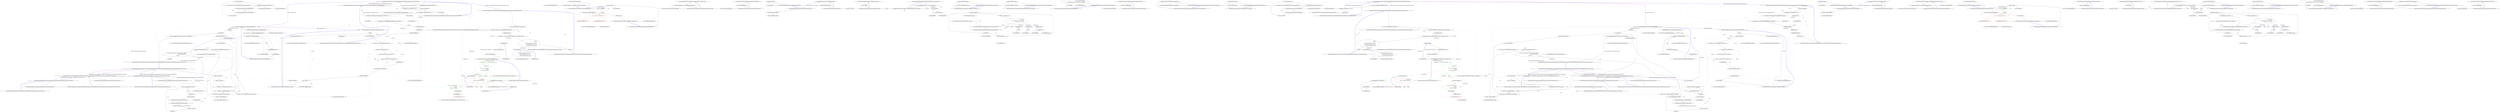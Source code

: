 digraph  {
m0_1_5 [cluster="System.Security.Cryptography.RandomNumberGenerator.GetNonZeroBytes(byte[])", file=merged, label="Entry System.Security.Cryptography.RandomNumberGenerator.GetNonZeroBytes(byte[])", span="0-0"];
m0_1_59 [cluster="RestSharp.Authenticators.OAuth.OAuthTools.NormalizeRequestParameters(RestSharp.Authenticators.OAuth.WebParameterCollection)", file=merged, label="Entry RestSharp.Authenticators.OAuth.OAuthTools.NormalizeRequestParameters(RestSharp.Authenticators.OAuth.WebParameterCollection)", span="156-156"];
m0_1_60 [cluster="RestSharp.Authenticators.OAuth.OAuthTools.NormalizeRequestParameters(RestSharp.Authenticators.OAuth.WebParameterCollection)", file=merged, label="var copy = SortParametersExcludingSignature(parameters)", span="158-158"];
m0_1_61 [cluster="RestSharp.Authenticators.OAuth.OAuthTools.NormalizeRequestParameters(RestSharp.Authenticators.OAuth.WebParameterCollection)", file=merged, label="var concatenated = copy.Concatenate(''='', ''&'')", span="159-159"];
m0_1_62 [cluster="RestSharp.Authenticators.OAuth.OAuthTools.NormalizeRequestParameters(RestSharp.Authenticators.OAuth.WebParameterCollection)", file=merged, label="return concatenated;", span="160-160"];
m0_1_63 [cluster="RestSharp.Authenticators.OAuth.OAuthTools.NormalizeRequestParameters(RestSharp.Authenticators.OAuth.WebParameterCollection)", file=merged, label="Exit RestSharp.Authenticators.OAuth.OAuthTools.NormalizeRequestParameters(RestSharp.Authenticators.OAuth.WebParameterCollection)", span="156-156"];
m0_1_53 [cluster="System.Collections.Generic.IEnumerable<TSource>.Contains<TSource>(TSource)", file=merged, label="Entry System.Collections.Generic.IEnumerable<TSource>.Contains<TSource>(TSource)", span="0-0"];
m0_2_48 [cluster="System.Text.Encoding.GetBytes(string)", file=merged, label="Entry System.Text.Encoding.GetBytes(string)", span="0-0"];
m0_1_148 [cluster="System.Text.Encoding.GetBytes(string)", file=merged, label="Entry System.Text.Encoding.GetBytes(string)", span="0-0"];
m0_2_5 [cluster="RestSharp.Authenticators.OAuth.Extensions.StringExtensions.EqualsIgnoreCase(string, string)", file=merged, label="Entry RestSharp.Authenticators.OAuth.Extensions.StringExtensions.EqualsIgnoreCase(string, string)", span="17-17"];
m0_2_6 [cluster="RestSharp.Authenticators.OAuth.Extensions.StringExtensions.EqualsIgnoreCase(string, string)", file=merged, label="return String.Compare(left, right, StringComparison.OrdinalIgnoreCase) == 0;", span="19-19"];
m0_2_7 [cluster="RestSharp.Authenticators.OAuth.Extensions.StringExtensions.EqualsIgnoreCase(string, string)", file=merged, label="Exit RestSharp.Authenticators.OAuth.Extensions.StringExtensions.EqualsIgnoreCase(string, string)", span="17-17"];
m0_2_29 [cluster="RestSharp.Authenticators.OAuth.Extensions.StringExtensions.UrlEncode(string)", file=merged, label="Entry RestSharp.Authenticators.OAuth.Extensions.StringExtensions.UrlEncode(string)", span="42-42"];
m0_2_30 [cluster="RestSharp.Authenticators.OAuth.Extensions.StringExtensions.UrlEncode(string)", file=merged, label="return Uri.EscapeDataString(value);", span="45-45"];
m0_2_31 [cluster="RestSharp.Authenticators.OAuth.Extensions.StringExtensions.UrlEncode(string)", file=merged, label="Exit RestSharp.Authenticators.OAuth.Extensions.StringExtensions.UrlEncode(string)", span="42-42"];
m0_1_28 [cluster="long.ToString()", file=merged, label="Entry long.ToString()", span="0-0"];
m0_2_37 [cluster="RestSharp.Authenticators.OAuth.Extensions.StringExtensions.AsUri(string)", file=merged, label="Entry RestSharp.Authenticators.OAuth.Extensions.StringExtensions.AsUri(string)", span="53-53"];
m0_2_38 [cluster="RestSharp.Authenticators.OAuth.Extensions.StringExtensions.AsUri(string)", file=merged, label="return new Uri(value);", span="55-55"];
m0_2_39 [cluster="RestSharp.Authenticators.OAuth.Extensions.StringExtensions.AsUri(string)", file=merged, label="Exit RestSharp.Authenticators.OAuth.Extensions.StringExtensions.AsUri(string)", span="53-53"];
m0_2_9 [cluster="RestSharp.Authenticators.OAuth.Extensions.StringExtensions.EqualsAny(string, params string[])", file=merged, label="Entry RestSharp.Authenticators.OAuth.Extensions.StringExtensions.EqualsAny(string, params string[])", span="22-22"];
m0_2_10 [cluster="RestSharp.Authenticators.OAuth.Extensions.StringExtensions.EqualsAny(string, params string[])", file=merged, label="return args.Aggregate(false, (current, arg) => current | input.Equals(arg));", span="24-24"];
m0_2_11 [cluster="RestSharp.Authenticators.OAuth.Extensions.StringExtensions.EqualsAny(string, params string[])", file=merged, label="Exit RestSharp.Authenticators.OAuth.Extensions.StringExtensions.EqualsAny(string, params string[])", span="22-22"];
m0_1_19 [cluster="string.String(char[])", file=merged, label="Entry string.String(char[])", span="0-0"];
m0_2_59 [cluster="System.Text.StringBuilder.StringBuilder()", file=merged, label="Entry System.Text.StringBuilder.StringBuilder()", span="0-0"];
m0_1_103 [cluster="System.Text.StringBuilder.StringBuilder()", file=merged, label="Entry System.Text.StringBuilder.StringBuilder()", span="0-0"];
m0_1_106 [cluster="RestSharp.Authenticators.OAuth.OAuthTools.ConcatenateRequestElements(string, string, RestSharp.Authenticators.OAuth.WebParameterCollection)", file=merged, label="Entry RestSharp.Authenticators.OAuth.OAuthTools.ConcatenateRequestElements(string, string, RestSharp.Authenticators.OAuth.WebParameterCollection)", span="222-222"];
m0_1_107 [cluster="RestSharp.Authenticators.OAuth.OAuthTools.ConcatenateRequestElements(string, string, RestSharp.Authenticators.OAuth.WebParameterCollection)", file=merged, label="var sb = new StringBuilder()", span="224-224"];
m0_1_108 [cluster="RestSharp.Authenticators.OAuth.OAuthTools.ConcatenateRequestElements(string, string, RestSharp.Authenticators.OAuth.WebParameterCollection)", file=merged, label="var requestMethod = method.ToUpper().Then(''&'')", span="227-227"];
m0_1_109 [cluster="RestSharp.Authenticators.OAuth.OAuthTools.ConcatenateRequestElements(string, string, RestSharp.Authenticators.OAuth.WebParameterCollection)", file=merged, label="var requestUrl = UrlEncodeRelaxed(ConstructRequestUrl(url.AsUri())).Then(''&'')", span="228-228"];
m0_1_110 [cluster="RestSharp.Authenticators.OAuth.OAuthTools.ConcatenateRequestElements(string, string, RestSharp.Authenticators.OAuth.WebParameterCollection)", file=merged, label="var requestParameters = UrlEncodeRelaxed(NormalizeRequestParameters(parameters))", span="229-229"];
m0_1_111 [cluster="RestSharp.Authenticators.OAuth.OAuthTools.ConcatenateRequestElements(string, string, RestSharp.Authenticators.OAuth.WebParameterCollection)", file=merged, label="sb.Append(requestMethod)", span="231-231"];
m0_1_112 [cluster="RestSharp.Authenticators.OAuth.OAuthTools.ConcatenateRequestElements(string, string, RestSharp.Authenticators.OAuth.WebParameterCollection)", file=merged, label="sb.Append(requestUrl)", span="232-232"];
m0_1_113 [cluster="RestSharp.Authenticators.OAuth.OAuthTools.ConcatenateRequestElements(string, string, RestSharp.Authenticators.OAuth.WebParameterCollection)", file=merged, label="sb.Append(requestParameters)", span="233-233"];
m0_1_114 [cluster="RestSharp.Authenticators.OAuth.OAuthTools.ConcatenateRequestElements(string, string, RestSharp.Authenticators.OAuth.WebParameterCollection)", file=merged, label="return sb.ToString();", span="235-235"];
m0_1_115 [cluster="RestSharp.Authenticators.OAuth.OAuthTools.ConcatenateRequestElements(string, string, RestSharp.Authenticators.OAuth.WebParameterCollection)", file=merged, label="Exit RestSharp.Authenticators.OAuth.OAuthTools.ConcatenateRequestElements(string, string, RestSharp.Authenticators.OAuth.WebParameterCollection)", span="222-222"];
m0_1_150 [cluster="System.NotImplementedException.NotImplementedException(string)", file=merged, label="Entry System.NotImplementedException.NotImplementedException(string)", span="0-0"];
m0_2_71 [cluster="string.StartsWith(string)", file=merged, label="Entry string.StartsWith(string)", span="0-0"];
m0_1_146 [cluster="string.IsNullOrBlank()", file=merged, label="Entry string.IsNullOrBlank()", span="11-11"];
m0_2_36 [cluster="System.Uri.UnescapeDataString(string)", file=merged, label="Entry System.Uri.UnescapeDataString(string)", span="0-0"];
m0_1_8 [cluster="RestSharp.Authenticators.OAuth.OAuthTools.GetNonce()", file=merged, label="Entry RestSharp.Authenticators.OAuth.OAuthTools.GetNonce()", span="48-48"];
m0_1_9 [cluster="RestSharp.Authenticators.OAuth.OAuthTools.GetNonce()", file=merged, label="string chars = (Lower + Digit)", span="50-50"];
m0_1_10 [cluster="RestSharp.Authenticators.OAuth.OAuthTools.GetNonce()", file=merged, label="var nonce = new char[16]", span="51-51"];
m0_1_14 [cluster="RestSharp.Authenticators.OAuth.OAuthTools.GetNonce()", file=merged, label="nonce[i] = chars[_random.Next(0, chars.Length)]", span="57-57"];
m0_1_11 [cluster="RestSharp.Authenticators.OAuth.OAuthTools.GetNonce()", file=merged, label=_randomLock, span="53-53"];
m0_1_13 [cluster="RestSharp.Authenticators.OAuth.OAuthTools.GetNonce()", file=merged, label="i < nonce.Length", span="55-55"];
m0_1_16 [cluster="RestSharp.Authenticators.OAuth.OAuthTools.GetNonce()", file=merged, label="return new string(nonce);", span="61-61"];
m0_1_12 [cluster="RestSharp.Authenticators.OAuth.OAuthTools.GetNonce()", file=merged, label="var i = 0", span="55-55"];
m0_1_15 [cluster="RestSharp.Authenticators.OAuth.OAuthTools.GetNonce()", file=merged, label="i++", span="55-55"];
m0_1_17 [cluster="RestSharp.Authenticators.OAuth.OAuthTools.GetNonce()", file=merged, label="Exit RestSharp.Authenticators.OAuth.OAuthTools.GetNonce()", span="48-48"];
m0_2_60 [cluster="string.Format(string, object)", file=merged, label="Entry string.Format(string, object)", span="0-0"];
m0_2_80 [cluster="lambda expression", file=merged, label="Entry lambda expression", span="101-101"];
m0_1_52 [cluster="lambda expression", file=merged, label="Exit lambda expression", span="140-140"];
m0_1_85 [cluster="lambda expression", file=merged, label="Entry lambda expression", span="176-179"];
m0_1_50 [cluster="lambda expression", file=merged, label="Entry lambda expression", span="140-140"];
m0_1_54 [cluster="lambda expression", file=merged, label="Entry lambda expression", span="141-143"];
m0_1_49 [cluster="lambda expression", color=green, community=0, file=merged, label="0: result += Unreserved.Contains(c) \r\n                    ? c.ToString() \r\n                    :  c.ToString().PercentEncode()", span="146-148"];
m0_1_51 [cluster="lambda expression", color=red, community=0, file=merged, label="0: !Unreserved.Contains(c) && c != '%'", span="140-140"];
m0_1_55 [cluster="lambda expression", color=red, community=0, file=merged, label="0: current.Replace(\r\n                        c.ToString(), c.ToString().PercentEncode()\r\n                )", span="141-143"];
m0_1_78 [cluster="lambda expression", file=merged, label="n.Name.EqualsIgnoreCase(''oauth_signature'')", span="171-171"];
m0_1_56 [cluster="lambda expression", file=merged, label="Exit lambda expression", span="141-143"];
m0_1_77 [cluster="lambda expression", file=merged, label="Entry lambda expression", span="171-171"];
m0_1_81 [cluster="lambda expression", file=merged, label="Entry lambda expression", span="174-174"];
m0_1_79 [cluster="lambda expression", file=merged, label="Exit lambda expression", span="171-171"];
m0_1_82 [cluster="lambda expression", file=merged, label="p.Name = UrlEncodeStrict(p.Name)", span="174-174"];
m0_1_83 [cluster="lambda expression", file=merged, label="p.Value = UrlEncodeStrict(p.Value)", span="174-174"];
m0_1_84 [cluster="lambda expression", file=merged, label="Exit lambda expression", span="174-174"];
m0_1_86 [cluster="lambda expression", file=merged, label="string.CompareOrdinal(x.Name, y.Name) != 0\r\n                    ? string.CompareOrdinal(x.Name, y.Name)\r\n                    : \\nstring.CompareOrdinal(x.Value, y.Value)", span="177-179"];
m0_1_87 [cluster="lambda expression", file=merged, label="Exit lambda expression", span="176-179"];
m0_2_83 [cluster="lambda expression", file=merged, label="Entry lambda expression", span="101-101"];
m0_2_14 [cluster="lambda expression", file=merged, label="current | input.Equals(arg)", span="24-24"];
m0_2_13 [cluster="lambda expression", file=merged, label="Entry lambda expression", span="24-24"];
m0_2_15 [cluster="lambda expression", file=merged, label="Exit lambda expression", span="24-24"];
m0_2_77 [cluster="lambda expression", file=merged, label="Entry lambda expression", span="100-100"];
m0_2_78 [cluster="lambda expression", file=merged, label="part.Split(new[] { '=' })", span="100-100"];
m0_2_79 [cluster="lambda expression", file=merged, label="Exit lambda expression", span="100-100"];
m0_2_81 [cluster="lambda expression", file=merged, label="pair[0]", span="101-101"];
m0_2_82 [cluster="lambda expression", file=merged, label="Exit lambda expression", span="101-101"];
m0_2_84 [cluster="lambda expression", file=merged, label="pair[1]", span="101-101"];
m0_2_85 [cluster="lambda expression", file=merged, label="Exit lambda expression", span="101-101"];
m0_2_58 [cluster="string.GetBytes()", file=merged, label="Entry string.GetBytes()", span="63-63"];
m0_1_102 [cluster="System.ArgumentNullException.ArgumentNullException(string)", file=merged, label="Entry System.ArgumentNullException.ArgumentNullException(string)", span="0-0"];
m0_2_20 [cluster="string.Format(string, params object[])", file=merged, label="Entry string.Format(string, params object[])", span="0-0"];
m0_1_75 [cluster="System.Collections.Generic.IEnumerable<T>.ForEach<T>(System.Action<T>)", file=merged, label="Entry System.Collections.Generic.IEnumerable<T>.ForEach<T>(System.Action<T>)", span="43-43"];
m0_1_80 [cluster="string.EqualsIgnoreCase(string)", file=merged, label="Entry string.EqualsIgnoreCase(string)", span="17-17"];
m0_2_4 [cluster="string.Trim()", file=merged, label="Entry string.Trim()", span="0-0"];
m0_1_147 [cluster="System.Security.Cryptography.HMACSHA1.HMACSHA1()", file=merged, label="Entry System.Security.Cryptography.HMACSHA1.HMACSHA1()", span="0-0"];
m0_2_61 [cluster="System.Text.StringBuilder.Append(string)", file=merged, label="Entry System.Text.StringBuilder.Append(string)", span="0-0"];
m0_1_105 [cluster="System.Text.StringBuilder.Append(string)", file=merged, label="Entry System.Text.StringBuilder.Append(string)", span="0-0"];
m0_2_73 [cluster="System.Collections.Generic.Dictionary<TKey, TValue>.Dictionary()", file=merged, label="Entry System.Collections.Generic.Dictionary<TKey, TValue>.Dictionary()", span="0-0"];
m0_1_0 [cluster="RestSharp.Authenticators.OAuth.OAuthTools.OAuthTools()", file=merged, label="Entry RestSharp.Authenticators.OAuth.OAuthTools.OAuthTools()", span="26-26"];
m0_1_1 [cluster="RestSharp.Authenticators.OAuth.OAuthTools.OAuthTools()", file=merged, label="var bytes = new byte[4]", span="29-29"];
m0_1_2 [cluster="RestSharp.Authenticators.OAuth.OAuthTools.OAuthTools()", file=merged, label="_rng.GetNonZeroBytes(bytes)", span="30-30"];
m0_1_3 [cluster="RestSharp.Authenticators.OAuth.OAuthTools.OAuthTools()", file=merged, label="_random = new Random(BitConverter.ToInt32(bytes, 0))", span="31-31"];
m0_1_4 [cluster="RestSharp.Authenticators.OAuth.OAuthTools.OAuthTools()", file=merged, label="Exit RestSharp.Authenticators.OAuth.OAuthTools.OAuthTools()", span="26-26"];
m0_1_89 [cluster="RestSharp.Authenticators.OAuth.OAuthTools.ConstructRequestUrl(System.Uri)", file=merged, label="Entry RestSharp.Authenticators.OAuth.OAuthTools.ConstructRequestUrl(System.Uri)", span="191-191"];
m0_1_90 [cluster="RestSharp.Authenticators.OAuth.OAuthTools.ConstructRequestUrl(System.Uri)", file=merged, label="url == null", span="193-193"];
m0_1_93 [cluster="RestSharp.Authenticators.OAuth.OAuthTools.ConstructRequestUrl(System.Uri)", file=merged, label="var requestUrl = ''{0}://{1}''.FormatWith(url.Scheme, url.Host)", span="200-200"];
m0_1_94 [cluster="RestSharp.Authenticators.OAuth.OAuthTools.ConstructRequestUrl(System.Uri)", file=merged, label="var qualified = '':{0}''.FormatWith(url.Port)", span="201-201"];
m0_1_95 [cluster="RestSharp.Authenticators.OAuth.OAuthTools.ConstructRequestUrl(System.Uri)", file=merged, label="var basic = url.Scheme == ''http'' && url.Port == 80", span="202-202"];
m0_1_96 [cluster="RestSharp.Authenticators.OAuth.OAuthTools.ConstructRequestUrl(System.Uri)", file=merged, label="var secure = url.Scheme == ''https'' && url.Port == 443", span="203-203"];
m0_1_99 [cluster="RestSharp.Authenticators.OAuth.OAuthTools.ConstructRequestUrl(System.Uri)", file=merged, label="sb.Append(url.AbsolutePath)", span="207-207"];
m0_1_91 [cluster="RestSharp.Authenticators.OAuth.OAuthTools.ConstructRequestUrl(System.Uri)", file=merged, label="throw new ArgumentNullException(''url'');", span="195-195"];
m0_1_92 [cluster="RestSharp.Authenticators.OAuth.OAuthTools.ConstructRequestUrl(System.Uri)", file=merged, label="var sb = new StringBuilder()", span="198-198"];
m0_1_97 [cluster="RestSharp.Authenticators.OAuth.OAuthTools.ConstructRequestUrl(System.Uri)", file=merged, label="sb.Append(requestUrl)", span="205-205"];
m0_1_98 [cluster="RestSharp.Authenticators.OAuth.OAuthTools.ConstructRequestUrl(System.Uri)", file=merged, label="sb.Append(!basic && !secure ? qualified : '''')", span="206-206"];
m0_1_100 [cluster="RestSharp.Authenticators.OAuth.OAuthTools.ConstructRequestUrl(System.Uri)", file=merged, label="return sb.ToString();", span="209-209"];
m0_1_101 [cluster="RestSharp.Authenticators.OAuth.OAuthTools.ConstructRequestUrl(System.Uri)", file=merged, label="Exit RestSharp.Authenticators.OAuth.OAuthTools.ConstructRequestUrl(System.Uri)", span="191-191"];
m0_2_3 [cluster="string.IsNullOrEmpty(string)", file=merged, label="Entry string.IsNullOrEmpty(string)", span="0-0"];
m0_1_27 [cluster="System.DateTime.ToUnixTime()", file=merged, label="Entry System.DateTime.ToUnixTime()", span="19-19"];
m0_1_117 [cluster="string.Then(string)", file=merged, label="Entry string.Then(string)", span="37-37"];
m0_2_41 [cluster="RestSharp.Authenticators.OAuth.Extensions.StringExtensions.ToBase64String(byte[])", file=merged, label="Entry RestSharp.Authenticators.OAuth.Extensions.StringExtensions.ToBase64String(byte[])", span="58-58"];
m0_2_42 [cluster="RestSharp.Authenticators.OAuth.Extensions.StringExtensions.ToBase64String(byte[])", file=merged, label="return Convert.ToBase64String(input);", span="60-60"];
m0_2_43 [cluster="RestSharp.Authenticators.OAuth.Extensions.StringExtensions.ToBase64String(byte[])", file=merged, label="Exit RestSharp.Authenticators.OAuth.Extensions.StringExtensions.ToBase64String(byte[])", span="58-58"];
m0_2_8 [cluster="string.Compare(string, string, System.StringComparison)", file=merged, label="Entry string.Compare(string, string, System.StringComparison)", span="0-0"];
m0_1_122 [cluster="RestSharp.Authenticators.OAuth.OAuthTools.GetSignature(RestSharp.Authenticators.OAuth.OAuthSignatureMethod, RestSharp.Authenticators.OAuth.OAuthSignatureTreatment, \\nstring, string, string)", file=merged, label="Entry RestSharp.Authenticators.OAuth.OAuthTools.GetSignature(RestSharp.Authenticators.OAuth.OAuthSignatureMethod, RestSharp.Authenticators.OAuth.OAuthSignatureTreatment, \\nstring, string, string)", span="291-291"];
m0_1_133 [cluster="RestSharp.Authenticators.OAuth.OAuthTools.GetSignature(RestSharp.Authenticators.OAuth.OAuthSignatureMethod, RestSharp.Authenticators.OAuth.OAuthSignatureTreatment, \\nstring, string, string)", file=merged, label="string signature", span="305-305"];
m0_1_129 [cluster="RestSharp.Authenticators.OAuth.OAuthTools.GetSignature(RestSharp.Authenticators.OAuth.OAuthSignatureMethod, RestSharp.Authenticators.OAuth.OAuthSignatureTreatment, \\nstring, string, string)", file=merged, label="tokenSecret.IsNullOrBlank()", span="297-297"];
m0_1_131 [cluster="RestSharp.Authenticators.OAuth.OAuthTools.GetSignature(RestSharp.Authenticators.OAuth.OAuthSignatureMethod, RestSharp.Authenticators.OAuth.OAuthSignatureTreatment, \\nstring, string, string)", file=merged, label="consumerSecret = UrlEncodeRelaxed(consumerSecret)", span="302-302"];
m0_1_132 [cluster="RestSharp.Authenticators.OAuth.OAuthTools.GetSignature(RestSharp.Authenticators.OAuth.OAuthSignatureMethod, RestSharp.Authenticators.OAuth.OAuthSignatureTreatment, \\nstring, string, string)", file=merged, label="tokenSecret = UrlEncodeRelaxed(tokenSecret)", span="303-303"];
m0_1_134 [cluster="RestSharp.Authenticators.OAuth.OAuthTools.GetSignature(RestSharp.Authenticators.OAuth.OAuthSignatureMethod, RestSharp.Authenticators.OAuth.OAuthSignatureTreatment, \\nstring, string, string)", file=merged, label=signatureMethod, span="307-307"];
m0_1_139 [cluster="RestSharp.Authenticators.OAuth.OAuthTools.GetSignature(RestSharp.Authenticators.OAuth.OAuthSignatureMethod, RestSharp.Authenticators.OAuth.OAuthSignatureTreatment, \\nstring, string, string)", file=merged, label="signature = signatureBase.HashWith(crypto)", span="316-316"];
m0_1_143 [cluster="RestSharp.Authenticators.OAuth.OAuthTools.GetSignature(RestSharp.Authenticators.OAuth.OAuthSignatureMethod, RestSharp.Authenticators.OAuth.OAuthSignatureTreatment, \\nstring, string, string)", file=merged, label="var result = signatureTreatment == OAuthSignatureTreatment.Escaped\r\n                ? UrlEncodeRelaxed(signature)\r\n                : \\nsignature", span="337-339"];
m0_1_130 [cluster="RestSharp.Authenticators.OAuth.OAuthTools.GetSignature(RestSharp.Authenticators.OAuth.OAuthSignatureMethod, RestSharp.Authenticators.OAuth.OAuthSignatureTreatment, \\nstring, string, string)", file=merged, label="tokenSecret = String.Empty", span="299-299"];
m0_1_137 [cluster="RestSharp.Authenticators.OAuth.OAuthTools.GetSignature(RestSharp.Authenticators.OAuth.OAuthSignatureMethod, RestSharp.Authenticators.OAuth.OAuthSignatureTreatment, \\nstring, string, string)", file=merged, label="var key = ''{0}&{1}''.FormatWith(consumerSecret, tokenSecret)", span="313-313"];
m0_1_141 [cluster="RestSharp.Authenticators.OAuth.OAuthTools.GetSignature(RestSharp.Authenticators.OAuth.OAuthSignatureMethod, RestSharp.Authenticators.OAuth.OAuthSignatureTreatment, \\nstring, string, string)", file=merged, label="signature = ''{0}&{1}''.FormatWith(consumerSecret, tokenSecret)", span="324-324"];
m0_1_135 [cluster="RestSharp.Authenticators.OAuth.OAuthTools.GetSignature(RestSharp.Authenticators.OAuth.OAuthSignatureMethod, RestSharp.Authenticators.OAuth.OAuthSignatureTreatment, \\nstring, string, string)", file=merged, label="OAuthSignatureMethod.HmacSha1", span="310-310"];
m0_1_140 [cluster="RestSharp.Authenticators.OAuth.OAuthTools.GetSignature(RestSharp.Authenticators.OAuth.OAuthSignatureMethod, RestSharp.Authenticators.OAuth.OAuthSignatureTreatment, \\nstring, string, string)", file=merged, label="OAuthSignatureMethod.PlainText", span="322-322"];
m0_1_142 [cluster="RestSharp.Authenticators.OAuth.OAuthTools.GetSignature(RestSharp.Authenticators.OAuth.OAuthSignatureMethod, RestSharp.Authenticators.OAuth.OAuthSignatureTreatment, \\nstring, string, string)", file=merged, label="throw new NotImplementedException(''Only HMAC-SHA1 is currently supported.'');", span="333-333"];
m0_1_136 [cluster="RestSharp.Authenticators.OAuth.OAuthTools.GetSignature(RestSharp.Authenticators.OAuth.OAuthSignatureMethod, RestSharp.Authenticators.OAuth.OAuthSignatureTreatment, \\nstring, string, string)", file=merged, label="var crypto = new HMACSHA1()", span="312-312"];
m0_1_138 [cluster="RestSharp.Authenticators.OAuth.OAuthTools.GetSignature(RestSharp.Authenticators.OAuth.OAuthSignatureMethod, RestSharp.Authenticators.OAuth.OAuthSignatureTreatment, \\nstring, string, string)", file=merged, label="crypto.Key = _encoding.GetBytes(key)", span="315-315"];
m0_1_144 [cluster="RestSharp.Authenticators.OAuth.OAuthTools.GetSignature(RestSharp.Authenticators.OAuth.OAuthSignatureMethod, RestSharp.Authenticators.OAuth.OAuthSignatureTreatment, \\nstring, string, string)", file=merged, label="return result;", span="341-341"];
m0_1_145 [cluster="RestSharp.Authenticators.OAuth.OAuthTools.GetSignature(RestSharp.Authenticators.OAuth.OAuthSignatureMethod, RestSharp.Authenticators.OAuth.OAuthSignatureTreatment, \\nstring, string, string)", file=merged, label="Exit RestSharp.Authenticators.OAuth.OAuthTools.GetSignature(RestSharp.Authenticators.OAuth.OAuthSignatureMethod, RestSharp.Authenticators.OAuth.OAuthSignatureTreatment, \\nstring, string, string)", span="291-291"];
m0_1_88 [cluster="string.CompareOrdinal(string, string)", file=merged, label="Entry string.CompareOrdinal(string, string)", span="0-0"];
m0_1_73 [cluster="RestSharp.Authenticators.OAuth.WebParameterCollection.WebParameterCollection(System.Collections.Generic.IEnumerable<RestSharp.Authenticators.OAuth.WebPair>)", file=merged, label="Entry RestSharp.Authenticators.OAuth.WebParameterCollection.WebParameterCollection(System.Collections.Generic.IEnumerable<RestSharp.Authenticators.OAuth.WebPair>)", span="7-7"];
m0_2_0 [cluster="RestSharp.Authenticators.OAuth.Extensions.StringExtensions.IsNullOrBlank(string)", file=merged, label="Entry RestSharp.Authenticators.OAuth.Extensions.StringExtensions.IsNullOrBlank(string)", span="11-11"];
m0_2_1 [cluster="RestSharp.Authenticators.OAuth.Extensions.StringExtensions.IsNullOrBlank(string)", file=merged, label="return String.IsNullOrEmpty(value) ||\r\n                (!String.IsNullOrEmpty(value) && value.Trim() == String.Empty);", span="13-14"];
m0_2_2 [cluster="RestSharp.Authenticators.OAuth.Extensions.StringExtensions.IsNullOrBlank(string)", file=merged, label="Exit RestSharp.Authenticators.OAuth.Extensions.StringExtensions.IsNullOrBlank(string)", span="11-11"];
m0_2_62 [cluster="System.Text.StringBuilder.ToString()", file=merged, label="Entry System.Text.StringBuilder.ToString()", span="0-0"];
m0_1_41 [cluster="System.Text.StringBuilder.ToString()", file=merged, label="Entry System.Text.StringBuilder.ToString()", span="0-0"];
m0_2_24 [cluster="string.Format(System.IFormatProvider, string, params object[])", file=merged, label="Entry string.Format(System.IFormatProvider, string, params object[])", span="0-0"];
m0_1_29 [cluster="RestSharp.Authenticators.OAuth.OAuthTools.UrlEncodeRelaxed(string)", file=merged, label="Entry RestSharp.Authenticators.OAuth.OAuthTools.UrlEncodeRelaxed(string)", span="109-109"];
m0_1_30 [cluster="RestSharp.Authenticators.OAuth.OAuthTools.UrlEncodeRelaxed(string)", file=merged, label="StringBuilder escaped = new StringBuilder(Uri.EscapeDataString(value))", span="115-115"];
m0_1_31 [cluster="RestSharp.Authenticators.OAuth.OAuthTools.UrlEncodeRelaxed(string)", file=merged, label="int i = 0", span="118-118"];
m0_1_34 [cluster="RestSharp.Authenticators.OAuth.OAuthTools.UrlEncodeRelaxed(string)", file=merged, label="escaped.Replace(t, UriRfc3968EscapedHex[i])", span="121-121"];
m0_1_36 [cluster="RestSharp.Authenticators.OAuth.OAuthTools.UrlEncodeRelaxed(string)", file=merged, label="return escaped.ToString();", span="125-125"];
m0_1_32 [cluster="RestSharp.Authenticators.OAuth.OAuthTools.UrlEncodeRelaxed(string)", file=merged, label="i < UriRfc3986CharsToEscape.Length", span="118-118"];
m0_1_33 [cluster="RestSharp.Authenticators.OAuth.OAuthTools.UrlEncodeRelaxed(string)", file=merged, label="string t = UriRfc3986CharsToEscape[i]", span="120-120"];
m0_1_35 [cluster="RestSharp.Authenticators.OAuth.OAuthTools.UrlEncodeRelaxed(string)", file=merged, label="i++", span="118-118"];
m0_1_37 [cluster="RestSharp.Authenticators.OAuth.OAuthTools.UrlEncodeRelaxed(string)", file=merged, label="Exit RestSharp.Authenticators.OAuth.OAuthTools.UrlEncodeRelaxed(string)", span="109-109"];
m0_2_32 [cluster="System.Uri.EscapeDataString(string)", file=merged, label="Entry System.Uri.EscapeDataString(string)", span="0-0"];
m0_1_39 [cluster="System.Uri.EscapeDataString(string)", file=merged, label="Entry System.Uri.EscapeDataString(string)", span="0-0"];
m0_2_63 [cluster="RestSharp.Authenticators.OAuth.Extensions.StringExtensions.ParseQueryString(string)", file=merged, label="Entry RestSharp.Authenticators.OAuth.Extensions.StringExtensions.ParseQueryString(string)", span="87-87"];
m0_2_64 [cluster="RestSharp.Authenticators.OAuth.Extensions.StringExtensions.ParseQueryString(string)", file=merged, label="query.StartsWith(''?'')", span="90-90"];
m0_2_65 [cluster="RestSharp.Authenticators.OAuth.Extensions.StringExtensions.ParseQueryString(string)", file=merged, label="query = query.Substring(1)", span="90-90"];
m0_2_66 [cluster="RestSharp.Authenticators.OAuth.Extensions.StringExtensions.ParseQueryString(string)", file=merged, label="query.Equals(string.Empty)", span="92-92"];
m0_2_68 [cluster="RestSharp.Authenticators.OAuth.Extensions.StringExtensions.ParseQueryString(string)", file=merged, label="var parts = query.Split(new[] { '&' })", span="97-97"];
m0_2_67 [cluster="RestSharp.Authenticators.OAuth.Extensions.StringExtensions.ParseQueryString(string)", file=merged, label="return new Dictionary<string, string>();", span="94-94"];
m0_2_69 [cluster="RestSharp.Authenticators.OAuth.Extensions.StringExtensions.ParseQueryString(string)", file=merged, label="return parts.Select(\r\n                part => part.Split(new[] { '=' })).ToDictionary(\r\n                    pair => pair[0], \\npair => pair[1]\r\n                );", span="99-102"];
m0_2_70 [cluster="RestSharp.Authenticators.OAuth.Extensions.StringExtensions.ParseQueryString(string)", file=merged, label="Exit RestSharp.Authenticators.OAuth.Extensions.StringExtensions.ParseQueryString(string)", span="87-87"];
m0_2_44 [cluster="System.Convert.ToBase64String(byte[])", file=merged, label="Entry System.Convert.ToBase64String(byte[])", span="0-0"];
m0_1_7 [cluster="System.BitConverter.ToInt32(byte[], int)", file=merged, label="Entry System.BitConverter.ToInt32(byte[], int)", span="0-0"];
m0_1_38 [cluster="System.Text.StringBuilder.StringBuilder(string)", file=merged, label="Entry System.Text.StringBuilder.StringBuilder(string)", span="0-0"];
m0_1_118 [cluster="string.AsUri()", file=merged, label="Entry string.AsUri()", span="53-53"];
m0_2_40 [cluster="System.Uri.Uri(string)", file=merged, label="Entry System.Uri.Uri(string)", span="0-0"];
m0_2_72 [cluster="string.Substring(int)", file=merged, label="Entry string.Substring(int)", span="0-0"];
m0_1_42 [cluster="RestSharp.Authenticators.OAuth.OAuthTools.UrlEncodeStrict(string)", file=merged, label="Entry RestSharp.Authenticators.OAuth.OAuthTools.UrlEncodeStrict(string)", span="135-135"];
m0_1_43 [cluster="RestSharp.Authenticators.OAuth.OAuthTools.UrlEncodeStrict(string)", color=green, community=0, file=merged, label="0: String result = ''''", span="143-143"];
m0_1_44 [cluster="RestSharp.Authenticators.OAuth.OAuthTools.UrlEncodeStrict(string)", color=green, community=0, file=merged, label="0: value.ForEach(c =>\r\n            {\r\n                result += Unreserved.Contains(c) \r\n                    ? c.ToString() \r\n                    :  \\nc.ToString().PercentEncode();\r\n            })", span="144-149"];
m0_1_45 [cluster="RestSharp.Authenticators.OAuth.OAuthTools.UrlEncodeStrict(string)", color=green, community=0, file=merged, label="0: return result;", span="150-150"];
m0_1_46 [cluster="RestSharp.Authenticators.OAuth.OAuthTools.UrlEncodeStrict(string)", file=merged, label="Exit RestSharp.Authenticators.OAuth.OAuthTools.UrlEncodeStrict(string)", span="135-135"];
m0_1_18 [cluster="System.Random.Next(int, int)", file=merged, label="Entry System.Random.Next(int, int)", span="0-0"];
m0_2_21 [cluster="RestSharp.Authenticators.OAuth.Extensions.StringExtensions.FormatWithInvariantCulture(string, params object[])", file=merged, label="Entry RestSharp.Authenticators.OAuth.Extensions.StringExtensions.FormatWithInvariantCulture(string, params object[])", span="32-32"];
m0_2_22 [cluster="RestSharp.Authenticators.OAuth.Extensions.StringExtensions.FormatWithInvariantCulture(string, params object[])", file=merged, label="return String.Format(CultureInfo.InvariantCulture, format, args);", span="34-34"];
m0_2_23 [cluster="RestSharp.Authenticators.OAuth.Extensions.StringExtensions.FormatWithInvariantCulture(string, params object[])", file=merged, label="Exit RestSharp.Authenticators.OAuth.Extensions.StringExtensions.FormatWithInvariantCulture(string, params object[])", span="32-32"];
m0_1_40 [cluster="System.Text.StringBuilder.Replace(string, string)", file=merged, label="Entry System.Text.StringBuilder.Replace(string, string)", span="0-0"];
m0_1_6 [cluster="System.Random.Random(int)", file=merged, label="Entry System.Random.Random(int)", span="0-0"];
m0_1_149 [cluster="string.HashWith(System.Security.Cryptography.HashAlgorithm)", file=merged, label="Entry string.HashWith(System.Security.Cryptography.HashAlgorithm)", span="28-28"];
m0_1_65 [cluster="RestSharp.Authenticators.OAuth.WebParameterCollection.Concatenate(string, string)", file=merged, label="Entry RestSharp.Authenticators.OAuth.WebParameterCollection.Concatenate(string, string)", span="86-86"];
m0_1_126 [cluster="RestSharp.Authenticators.OAuth.OAuthTools.GetSignature(RestSharp.Authenticators.OAuth.OAuthSignatureMethod, string, string, string)", file=merged, label="Entry RestSharp.Authenticators.OAuth.OAuthTools.GetSignature(RestSharp.Authenticators.OAuth.OAuthSignatureMethod, string, string, \\nstring)", span="276-276"];
m0_1_127 [cluster="RestSharp.Authenticators.OAuth.OAuthTools.GetSignature(RestSharp.Authenticators.OAuth.OAuthSignatureMethod, string, string, string)", file=merged, label="return GetSignature(signatureMethod, OAuthSignatureTreatment.Escaped, consumerSecret, tokenSecret);", span="278-278"];
m0_1_128 [cluster="RestSharp.Authenticators.OAuth.OAuthTools.GetSignature(RestSharp.Authenticators.OAuth.OAuthSignatureMethod, string, string, string)", file=merged, label="Exit RestSharp.Authenticators.OAuth.OAuthTools.GetSignature(RestSharp.Authenticators.OAuth.OAuthSignatureMethod, string, string, \\nstring)", span="276-276"];
m0_2_33 [cluster="RestSharp.Authenticators.OAuth.Extensions.StringExtensions.UrlDecode(string)", file=merged, label="Entry RestSharp.Authenticators.OAuth.Extensions.StringExtensions.UrlDecode(string)", span="48-48"];
m0_2_34 [cluster="RestSharp.Authenticators.OAuth.Extensions.StringExtensions.UrlDecode(string)", file=merged, label="return Uri.UnescapeDataString(value);", span="50-50"];
m0_2_35 [cluster="RestSharp.Authenticators.OAuth.Extensions.StringExtensions.UrlDecode(string)", file=merged, label="Exit RestSharp.Authenticators.OAuth.Extensions.StringExtensions.UrlDecode(string)", span="48-48"];
m0_2_49 [cluster="RestSharp.Authenticators.OAuth.Extensions.StringExtensions.PercentEncode(string)", file=merged, label="Entry RestSharp.Authenticators.OAuth.Extensions.StringExtensions.PercentEncode(string)", span="68-68"];
m0_2_50 [cluster="RestSharp.Authenticators.OAuth.Extensions.StringExtensions.PercentEncode(string)", file=merged, label="var bytes = s.GetBytes()", span="70-70"];
m0_2_51 [cluster="RestSharp.Authenticators.OAuth.Extensions.StringExtensions.PercentEncode(string)", file=merged, label="var sb = new StringBuilder()", span="71-71"];
m0_2_52 [cluster="RestSharp.Authenticators.OAuth.Extensions.StringExtensions.PercentEncode(string)", file=merged, label=bytes, span="72-72"];
m0_2_54 [cluster="RestSharp.Authenticators.OAuth.Extensions.StringExtensions.PercentEncode(string)", color=red, community=0, file=merged, label="0: sb.Append(string.Format(''%0{0:X}'', b))", span="77-77"];
m0_2_55 [cluster="RestSharp.Authenticators.OAuth.Extensions.StringExtensions.PercentEncode(string)", color=red, community=0, file=merged, label="0: sb.Append(string.Format(''%{0:X}'', b))", span="81-81"];
m0_2_56 [cluster="RestSharp.Authenticators.OAuth.Extensions.StringExtensions.PercentEncode(string)", file=merged, label="return sb.ToString();", span="84-84"];
m0_2_53 [cluster="RestSharp.Authenticators.OAuth.Extensions.StringExtensions.PercentEncode(string)", color=red, community=0, file=merged, label="0: (b > 7 && b < 11) || b == 13", span="75-75"];
m0_2_57 [cluster="RestSharp.Authenticators.OAuth.Extensions.StringExtensions.PercentEncode(string)", file=merged, label="Exit RestSharp.Authenticators.OAuth.Extensions.StringExtensions.PercentEncode(string)", span="68-68"];
m0_2_16 [cluster="string.Equals(string)", file=merged, label="Entry string.Equals(string)", span="0-0"];
m0_2_74 [cluster="string.Split(params char[])", file=merged, label="Entry string.Split(params char[])", span="0-0"];
m0_1_119 [cluster="RestSharp.Authenticators.OAuth.OAuthTools.GetSignature(RestSharp.Authenticators.OAuth.OAuthSignatureMethod, string, string)", file=merged, label="Entry RestSharp.Authenticators.OAuth.OAuthTools.GetSignature(RestSharp.Authenticators.OAuth.OAuthSignatureMethod, string, string)", span="247-247"];
m0_1_120 [cluster="RestSharp.Authenticators.OAuth.OAuthTools.GetSignature(RestSharp.Authenticators.OAuth.OAuthSignatureMethod, string, string)", file=merged, label="return GetSignature(signatureMethod, OAuthSignatureTreatment.Escaped, signatureBase, consumerSecret, null);", span="249-249"];
m0_1_121 [cluster="RestSharp.Authenticators.OAuth.OAuthTools.GetSignature(RestSharp.Authenticators.OAuth.OAuthSignatureMethod, string, string)", file=merged, label="Exit RestSharp.Authenticators.OAuth.OAuthTools.GetSignature(RestSharp.Authenticators.OAuth.OAuthSignatureMethod, string, string)", span="247-247"];
m0_1_104 [cluster="string.FormatWith(params object[])", file=merged, label="Entry string.FormatWith(params object[])", span="27-27"];
m0_1_76 [cluster="RestSharp.Authenticators.OAuth.WebPairCollection.Sort(System.Comparison<RestSharp.Authenticators.OAuth.WebPair>)", file=merged, label="Entry RestSharp.Authenticators.OAuth.WebPairCollection.Sort(System.Comparison<RestSharp.Authenticators.OAuth.WebPair>)", span="98-98"];
m0_1_123 [cluster="RestSharp.Authenticators.OAuth.OAuthTools.GetSignature(RestSharp.Authenticators.OAuth.OAuthSignatureMethod, RestSharp.Authenticators.OAuth.OAuthSignatureTreatment, \\nstring, string)", file=merged, label="Entry RestSharp.Authenticators.OAuth.OAuthTools.GetSignature(RestSharp.Authenticators.OAuth.OAuthSignatureMethod, RestSharp.Authenticators.OAuth.OAuthSignatureTreatment, \\nstring, string)", span="262-262"];
m0_1_124 [cluster="RestSharp.Authenticators.OAuth.OAuthTools.GetSignature(RestSharp.Authenticators.OAuth.OAuthSignatureMethod, RestSharp.Authenticators.OAuth.OAuthSignatureTreatment, \\nstring, string)", file=merged, label="return GetSignature(signatureMethod, signatureTreatment, signatureBase, consumerSecret, null);", span="264-264"];
m0_1_125 [cluster="RestSharp.Authenticators.OAuth.OAuthTools.GetSignature(RestSharp.Authenticators.OAuth.OAuthSignatureMethod, RestSharp.Authenticators.OAuth.OAuthSignatureTreatment, \\nstring, string)", file=merged, label="Exit RestSharp.Authenticators.OAuth.OAuthTools.GetSignature(RestSharp.Authenticators.OAuth.OAuthSignatureMethod, RestSharp.Authenticators.OAuth.OAuthSignatureTreatment, \\nstring, string)", span="262-262"];
m0_2_17 [cluster="RestSharp.Authenticators.OAuth.Extensions.StringExtensions.FormatWith(string, params object[])", file=merged, label="Entry RestSharp.Authenticators.OAuth.Extensions.StringExtensions.FormatWith(string, params object[])", span="27-27"];
m0_2_18 [cluster="RestSharp.Authenticators.OAuth.Extensions.StringExtensions.FormatWith(string, params object[])", file=merged, label="return String.Format(format, args);", span="29-29"];
m0_2_19 [cluster="RestSharp.Authenticators.OAuth.Extensions.StringExtensions.FormatWith(string, params object[])", file=merged, label="Exit RestSharp.Authenticators.OAuth.Extensions.StringExtensions.FormatWith(string, params object[])", span="27-27"];
m0_1_23 [cluster="RestSharp.Authenticators.OAuth.OAuthTools.GetTimestamp(System.DateTime)", file=merged, label="Entry RestSharp.Authenticators.OAuth.OAuthTools.GetTimestamp(System.DateTime)", span="80-80"];
m0_1_24 [cluster="RestSharp.Authenticators.OAuth.OAuthTools.GetTimestamp(System.DateTime)", file=merged, label="var timestamp = dateTime.ToUnixTime()", span="82-82"];
m0_1_25 [cluster="RestSharp.Authenticators.OAuth.OAuthTools.GetTimestamp(System.DateTime)", file=merged, label="return timestamp.ToString();", span="83-83"];
m0_1_26 [cluster="RestSharp.Authenticators.OAuth.OAuthTools.GetTimestamp(System.DateTime)", file=merged, label="Exit RestSharp.Authenticators.OAuth.OAuthTools.GetTimestamp(System.DateTime)", span="80-80"];
m0_2_28 [cluster="string.Concat(string, string)", file=merged, label="Entry string.Concat(string, string)", span="0-0"];
m0_1_64 [cluster="RestSharp.Authenticators.OAuth.OAuthTools.SortParametersExcludingSignature(RestSharp.Authenticators.OAuth.WebParameterCollection)", file=merged, label="Entry RestSharp.Authenticators.OAuth.OAuthTools.SortParametersExcludingSignature(RestSharp.Authenticators.OAuth.WebParameterCollection)", span="168-168"];
m0_1_66 [cluster="RestSharp.Authenticators.OAuth.OAuthTools.SortParametersExcludingSignature(RestSharp.Authenticators.OAuth.WebParameterCollection)", file=merged, label="var copy = new WebParameterCollection(parameters)", span="170-170"];
m0_1_67 [cluster="RestSharp.Authenticators.OAuth.OAuthTools.SortParametersExcludingSignature(RestSharp.Authenticators.OAuth.WebParameterCollection)", file=merged, label="var exclusions = copy.Where(n => n.Name.EqualsIgnoreCase(''oauth_signature''))", span="171-171"];
m0_1_68 [cluster="RestSharp.Authenticators.OAuth.OAuthTools.SortParametersExcludingSignature(RestSharp.Authenticators.OAuth.WebParameterCollection)", file=merged, label="copy.RemoveAll(exclusions)", span="173-173"];
m0_1_69 [cluster="RestSharp.Authenticators.OAuth.OAuthTools.SortParametersExcludingSignature(RestSharp.Authenticators.OAuth.WebParameterCollection)", file=merged, label="copy.ForEach(p => { p.Name = UrlEncodeStrict(p.Name); p.Value = UrlEncodeStrict(p.Value); })", span="174-174"];
m0_1_70 [cluster="RestSharp.Authenticators.OAuth.OAuthTools.SortParametersExcludingSignature(RestSharp.Authenticators.OAuth.WebParameterCollection)", file=merged, label="copy.Sort(\r\n                (x, y) =>\r\n                string.CompareOrdinal(x.Name, y.Name) != 0\r\n                    ? string.CompareOrdinal(\\nx.Name, y.Name)\r\n                    : string.CompareOrdinal(x.Value, y.Value))", span="175-179"];
m0_1_71 [cluster="RestSharp.Authenticators.OAuth.OAuthTools.SortParametersExcludingSignature(RestSharp.Authenticators.OAuth.WebParameterCollection)", file=merged, label="return copy;", span="180-180"];
m0_1_72 [cluster="RestSharp.Authenticators.OAuth.OAuthTools.SortParametersExcludingSignature(RestSharp.Authenticators.OAuth.WebParameterCollection)", file=merged, label="Exit RestSharp.Authenticators.OAuth.OAuthTools.SortParametersExcludingSignature(RestSharp.Authenticators.OAuth.WebParameterCollection)", span="168-168"];
m0_2_25 [cluster="RestSharp.Authenticators.OAuth.Extensions.StringExtensions.Then(string, string)", file=merged, label="Entry RestSharp.Authenticators.OAuth.Extensions.StringExtensions.Then(string, string)", span="37-37"];
m0_2_26 [cluster="RestSharp.Authenticators.OAuth.Extensions.StringExtensions.Then(string, string)", file=merged, label="return String.Concat(input, value);", span="39-39"];
m0_2_27 [cluster="RestSharp.Authenticators.OAuth.Extensions.StringExtensions.Then(string, string)", file=merged, label="Exit RestSharp.Authenticators.OAuth.Extensions.StringExtensions.Then(string, string)", span="37-37"];
m0_1_20 [cluster="RestSharp.Authenticators.OAuth.OAuthTools.GetTimestamp()", file=merged, label="Entry RestSharp.Authenticators.OAuth.OAuthTools.GetTimestamp()", span="69-69"];
m0_1_21 [cluster="RestSharp.Authenticators.OAuth.OAuthTools.GetTimestamp()", file=merged, label="return GetTimestamp(DateTime.UtcNow);", span="71-71"];
m0_1_22 [cluster="RestSharp.Authenticators.OAuth.OAuthTools.GetTimestamp()", file=merged, label="Exit RestSharp.Authenticators.OAuth.OAuthTools.GetTimestamp()", span="69-69"];
m0_1_116 [cluster="string.ToUpper()", file=merged, label="Entry string.ToUpper()", span="0-0"];
m0_2_45 [cluster="RestSharp.Authenticators.OAuth.Extensions.StringExtensions.GetBytes(string)", file=merged, label="Entry RestSharp.Authenticators.OAuth.Extensions.StringExtensions.GetBytes(string)", span="63-63"];
m0_2_46 [cluster="RestSharp.Authenticators.OAuth.Extensions.StringExtensions.GetBytes(string)", file=merged, label="return Encoding.UTF8.GetBytes(input);", span="65-65"];
m0_2_47 [cluster="RestSharp.Authenticators.OAuth.Extensions.StringExtensions.GetBytes(string)", file=merged, label="Exit RestSharp.Authenticators.OAuth.Extensions.StringExtensions.GetBytes(string)", span="63-63"];
m2_5 [cluster="System.Security.Cryptography.RandomNumberGenerator.GetNonZeroBytes(byte[])", file="OAuthTools.cs", label="Entry System.Security.Cryptography.RandomNumberGenerator.GetNonZeroBytes(byte[])", span="0-0"];
m2_59 [cluster="RestSharp.Authenticators.OAuth.OAuthTools.NormalizeRequestParameters(RestSharp.Authenticators.OAuth.WebParameterCollection)", file="OAuthTools.cs", label="Entry RestSharp.Authenticators.OAuth.OAuthTools.NormalizeRequestParameters(RestSharp.Authenticators.OAuth.WebParameterCollection)", span="156-156"];
m2_60 [cluster="RestSharp.Authenticators.OAuth.OAuthTools.NormalizeRequestParameters(RestSharp.Authenticators.OAuth.WebParameterCollection)", file="OAuthTools.cs", label="var copy = SortParametersExcludingSignature(parameters)", span="158-158"];
m2_61 [cluster="RestSharp.Authenticators.OAuth.OAuthTools.NormalizeRequestParameters(RestSharp.Authenticators.OAuth.WebParameterCollection)", file="OAuthTools.cs", label="var concatenated = copy.Concatenate(''='', ''&'')", span="159-159"];
m2_62 [cluster="RestSharp.Authenticators.OAuth.OAuthTools.NormalizeRequestParameters(RestSharp.Authenticators.OAuth.WebParameterCollection)", file="OAuthTools.cs", label="return concatenated;", span="160-160"];
m2_63 [cluster="RestSharp.Authenticators.OAuth.OAuthTools.NormalizeRequestParameters(RestSharp.Authenticators.OAuth.WebParameterCollection)", file="OAuthTools.cs", label="Exit RestSharp.Authenticators.OAuth.OAuthTools.NormalizeRequestParameters(RestSharp.Authenticators.OAuth.WebParameterCollection)", span="156-156"];
m2_53 [cluster="string.PercentEncode()", file="OAuthTools.cs", label="Entry string.PercentEncode()", span="68-68"];
m2_148 [cluster="System.Text.Encoding.GetBytes(string)", file="OAuthTools.cs", label="Entry System.Text.Encoding.GetBytes(string)", span="0-0"];
m2_28 [cluster="long.ToString()", file="OAuthTools.cs", label="Entry long.ToString()", span="0-0"];
m2_19 [cluster="string.String(char[])", file="OAuthTools.cs", label="Entry string.String(char[])", span="0-0"];
m2_103 [cluster="System.Text.StringBuilder.StringBuilder()", file="OAuthTools.cs", label="Entry System.Text.StringBuilder.StringBuilder()", span="0-0"];
m2_106 [cluster="RestSharp.Authenticators.OAuth.OAuthTools.ConcatenateRequestElements(string, string, RestSharp.Authenticators.OAuth.WebParameterCollection)", file="OAuthTools.cs", label="Entry RestSharp.Authenticators.OAuth.OAuthTools.ConcatenateRequestElements(string, string, RestSharp.Authenticators.OAuth.WebParameterCollection)", span="222-222"];
m2_107 [cluster="RestSharp.Authenticators.OAuth.OAuthTools.ConcatenateRequestElements(string, string, RestSharp.Authenticators.OAuth.WebParameterCollection)", file="OAuthTools.cs", label="var sb = new StringBuilder()", span="224-224"];
m2_108 [cluster="RestSharp.Authenticators.OAuth.OAuthTools.ConcatenateRequestElements(string, string, RestSharp.Authenticators.OAuth.WebParameterCollection)", file="OAuthTools.cs", label="var requestMethod = method.ToUpper().Then(''&'')", span="227-227"];
m2_109 [cluster="RestSharp.Authenticators.OAuth.OAuthTools.ConcatenateRequestElements(string, string, RestSharp.Authenticators.OAuth.WebParameterCollection)", file="OAuthTools.cs", label="var requestUrl = UrlEncodeRelaxed(ConstructRequestUrl(url.AsUri())).Then(''&'')", span="228-228"];
m2_110 [cluster="RestSharp.Authenticators.OAuth.OAuthTools.ConcatenateRequestElements(string, string, RestSharp.Authenticators.OAuth.WebParameterCollection)", file="OAuthTools.cs", label="var requestParameters = UrlEncodeRelaxed(NormalizeRequestParameters(parameters))", span="229-229"];
m2_111 [cluster="RestSharp.Authenticators.OAuth.OAuthTools.ConcatenateRequestElements(string, string, RestSharp.Authenticators.OAuth.WebParameterCollection)", file="OAuthTools.cs", label="sb.Append(requestMethod)", span="231-231"];
m2_112 [cluster="RestSharp.Authenticators.OAuth.OAuthTools.ConcatenateRequestElements(string, string, RestSharp.Authenticators.OAuth.WebParameterCollection)", file="OAuthTools.cs", label="sb.Append(requestUrl)", span="232-232"];
m2_113 [cluster="RestSharp.Authenticators.OAuth.OAuthTools.ConcatenateRequestElements(string, string, RestSharp.Authenticators.OAuth.WebParameterCollection)", file="OAuthTools.cs", label="sb.Append(requestParameters)", span="233-233"];
m2_114 [cluster="RestSharp.Authenticators.OAuth.OAuthTools.ConcatenateRequestElements(string, string, RestSharp.Authenticators.OAuth.WebParameterCollection)", file="OAuthTools.cs", label="return sb.ToString();", span="235-235"];
m2_115 [cluster="RestSharp.Authenticators.OAuth.OAuthTools.ConcatenateRequestElements(string, string, RestSharp.Authenticators.OAuth.WebParameterCollection)", file="OAuthTools.cs", label="Exit RestSharp.Authenticators.OAuth.OAuthTools.ConcatenateRequestElements(string, string, RestSharp.Authenticators.OAuth.WebParameterCollection)", span="222-222"];
m2_150 [cluster="System.NotImplementedException.NotImplementedException(string)", file="OAuthTools.cs", label="Entry System.NotImplementedException.NotImplementedException(string)", span="0-0"];
m2_146 [cluster="string.IsNullOrBlank()", file="OAuthTools.cs", label="Entry string.IsNullOrBlank()", span="11-11"];
m2_8 [cluster="RestSharp.Authenticators.OAuth.OAuthTools.GetNonce()", file="OAuthTools.cs", label="Entry RestSharp.Authenticators.OAuth.OAuthTools.GetNonce()", span="48-48"];
m2_9 [cluster="RestSharp.Authenticators.OAuth.OAuthTools.GetNonce()", file="OAuthTools.cs", label="string chars = (Lower + Digit)", span="50-50"];
m2_10 [cluster="RestSharp.Authenticators.OAuth.OAuthTools.GetNonce()", file="OAuthTools.cs", label="var nonce = new char[16]", span="51-51"];
m2_14 [cluster="RestSharp.Authenticators.OAuth.OAuthTools.GetNonce()", file="OAuthTools.cs", label="nonce[i] = chars[_random.Next(0, chars.Length)]", span="57-57"];
m2_11 [cluster="RestSharp.Authenticators.OAuth.OAuthTools.GetNonce()", file="OAuthTools.cs", label=_randomLock, span="53-53"];
m2_13 [cluster="RestSharp.Authenticators.OAuth.OAuthTools.GetNonce()", file="OAuthTools.cs", label="i < nonce.Length", span="55-55"];
m2_16 [cluster="RestSharp.Authenticators.OAuth.OAuthTools.GetNonce()", file="OAuthTools.cs", label="return new string(nonce);", span="61-61"];
m2_12 [cluster="RestSharp.Authenticators.OAuth.OAuthTools.GetNonce()", file="OAuthTools.cs", label="var i = 0", span="55-55"];
m2_15 [cluster="RestSharp.Authenticators.OAuth.OAuthTools.GetNonce()", file="OAuthTools.cs", label="i++", span="55-55"];
m2_17 [cluster="RestSharp.Authenticators.OAuth.OAuthTools.GetNonce()", file="OAuthTools.cs", label="Exit RestSharp.Authenticators.OAuth.OAuthTools.GetNonce()", span="48-48"];
m2_85 [cluster="lambda expression", file="OAuthTools.cs", label="Entry lambda expression", span="176-179"];
m2_50 [cluster="lambda expression", file="OAuthTools.cs", label="Entry lambda expression", span="140-140"];
m2_54 [cluster="lambda expression", file="OAuthTools.cs", label="Entry lambda expression", span="141-143"];
m2_49 [cluster="lambda expression", color=green, community=0, file="OAuthTools.cs", label="0: result += Unreserved.Contains(c) \r\n                    ? c.ToString() \r\n                    :  c.ToString().PercentEncode()", span="146-148"];
m2_51 [cluster="lambda expression", color=red, community=0, file="OAuthTools.cs", label="0: !Unreserved.Contains(c) && c != '%'", span="140-140"];
m2_52 [cluster="char.ToString()", file="OAuthTools.cs", label="Entry char.ToString()", span="0-0"];
m2_55 [cluster="lambda expression", color=red, community=0, file="OAuthTools.cs", label="0: current.Replace(\r\n                        c.ToString(), c.ToString().PercentEncode()\r\n                )", span="141-143"];
m2_78 [cluster="lambda expression", file="OAuthTools.cs", label="n.Name.EqualsIgnoreCase(''oauth_signature'')", span="171-171"];
m2_56 [cluster="lambda expression", file="OAuthTools.cs", label="Exit lambda expression", span="141-143"];
m2_77 [cluster="lambda expression", file="OAuthTools.cs", label="Entry lambda expression", span="171-171"];
m2_81 [cluster="lambda expression", file="OAuthTools.cs", label="Entry lambda expression", span="174-174"];
m2_79 [cluster="lambda expression", file="OAuthTools.cs", label="Exit lambda expression", span="171-171"];
m2_82 [cluster="lambda expression", file="OAuthTools.cs", label="p.Name = UrlEncodeStrict(p.Name)", span="174-174"];
m2_83 [cluster="lambda expression", file="OAuthTools.cs", label="p.Value = UrlEncodeStrict(p.Value)", span="174-174"];
m2_84 [cluster="lambda expression", file="OAuthTools.cs", label="Exit lambda expression", span="174-174"];
m2_86 [cluster="lambda expression", file="OAuthTools.cs", label="string.CompareOrdinal(x.Name, y.Name) != 0\r\n                    ? string.CompareOrdinal(x.Name, y.Name)\r\n                    : \\nstring.CompareOrdinal(x.Value, y.Value)", span="177-179"];
m2_87 [cluster="lambda expression", file="OAuthTools.cs", label="Exit lambda expression", span="176-179"];
m2_102 [cluster="System.ArgumentNullException.ArgumentNullException(string)", file="OAuthTools.cs", label="Entry System.ArgumentNullException.ArgumentNullException(string)", span="0-0"];
m2_75 [cluster="System.Collections.Generic.IEnumerable<T>.ForEach<T>(System.Action<T>)", file="OAuthTools.cs", label="Entry System.Collections.Generic.IEnumerable<T>.ForEach<T>(System.Action<T>)", span="43-43"];
m2_80 [cluster="string.EqualsIgnoreCase(string)", file="OAuthTools.cs", label="Entry string.EqualsIgnoreCase(string)", span="17-17"];
m2_147 [cluster="System.Security.Cryptography.HMACSHA1.HMACSHA1()", file="OAuthTools.cs", label="Entry System.Security.Cryptography.HMACSHA1.HMACSHA1()", span="0-0"];
m2_105 [cluster="System.Text.StringBuilder.Append(string)", file="OAuthTools.cs", label="Entry System.Text.StringBuilder.Append(string)", span="0-0"];
m2_0 [cluster="RestSharp.Authenticators.OAuth.OAuthTools.OAuthTools()", file="OAuthTools.cs", label="Entry RestSharp.Authenticators.OAuth.OAuthTools.OAuthTools()", span="26-26"];
m2_1 [cluster="RestSharp.Authenticators.OAuth.OAuthTools.OAuthTools()", file="OAuthTools.cs", label="var bytes = new byte[4]", span="29-29"];
m2_2 [cluster="RestSharp.Authenticators.OAuth.OAuthTools.OAuthTools()", file="OAuthTools.cs", label="_rng.GetNonZeroBytes(bytes)", span="30-30"];
m2_3 [cluster="RestSharp.Authenticators.OAuth.OAuthTools.OAuthTools()", file="OAuthTools.cs", label="_random = new Random(BitConverter.ToInt32(bytes, 0))", span="31-31"];
m2_4 [cluster="RestSharp.Authenticators.OAuth.OAuthTools.OAuthTools()", file="OAuthTools.cs", label="Exit RestSharp.Authenticators.OAuth.OAuthTools.OAuthTools()", span="26-26"];
m2_89 [cluster="RestSharp.Authenticators.OAuth.OAuthTools.ConstructRequestUrl(System.Uri)", file="OAuthTools.cs", label="Entry RestSharp.Authenticators.OAuth.OAuthTools.ConstructRequestUrl(System.Uri)", span="191-191"];
m2_90 [cluster="RestSharp.Authenticators.OAuth.OAuthTools.ConstructRequestUrl(System.Uri)", file="OAuthTools.cs", label="url == null", span="193-193"];
m2_93 [cluster="RestSharp.Authenticators.OAuth.OAuthTools.ConstructRequestUrl(System.Uri)", file="OAuthTools.cs", label="var requestUrl = ''{0}://{1}''.FormatWith(url.Scheme, url.Host)", span="200-200"];
m2_94 [cluster="RestSharp.Authenticators.OAuth.OAuthTools.ConstructRequestUrl(System.Uri)", file="OAuthTools.cs", label="var qualified = '':{0}''.FormatWith(url.Port)", span="201-201"];
m2_95 [cluster="RestSharp.Authenticators.OAuth.OAuthTools.ConstructRequestUrl(System.Uri)", file="OAuthTools.cs", label="var basic = url.Scheme == ''http'' && url.Port == 80", span="202-202"];
m2_96 [cluster="RestSharp.Authenticators.OAuth.OAuthTools.ConstructRequestUrl(System.Uri)", file="OAuthTools.cs", label="var secure = url.Scheme == ''https'' && url.Port == 443", span="203-203"];
m2_99 [cluster="RestSharp.Authenticators.OAuth.OAuthTools.ConstructRequestUrl(System.Uri)", file="OAuthTools.cs", label="sb.Append(url.AbsolutePath)", span="207-207"];
m2_91 [cluster="RestSharp.Authenticators.OAuth.OAuthTools.ConstructRequestUrl(System.Uri)", file="OAuthTools.cs", label="throw new ArgumentNullException(''url'');", span="195-195"];
m2_92 [cluster="RestSharp.Authenticators.OAuth.OAuthTools.ConstructRequestUrl(System.Uri)", file="OAuthTools.cs", label="var sb = new StringBuilder()", span="198-198"];
m2_97 [cluster="RestSharp.Authenticators.OAuth.OAuthTools.ConstructRequestUrl(System.Uri)", file="OAuthTools.cs", label="sb.Append(requestUrl)", span="205-205"];
m2_98 [cluster="RestSharp.Authenticators.OAuth.OAuthTools.ConstructRequestUrl(System.Uri)", file="OAuthTools.cs", label="sb.Append(!basic && !secure ? qualified : '''')", span="206-206"];
m2_100 [cluster="RestSharp.Authenticators.OAuth.OAuthTools.ConstructRequestUrl(System.Uri)", file="OAuthTools.cs", label="return sb.ToString();", span="209-209"];
m2_101 [cluster="RestSharp.Authenticators.OAuth.OAuthTools.ConstructRequestUrl(System.Uri)", file="OAuthTools.cs", label="Exit RestSharp.Authenticators.OAuth.OAuthTools.ConstructRequestUrl(System.Uri)", span="191-191"];
m2_27 [cluster="System.DateTime.ToUnixTime()", file="OAuthTools.cs", label="Entry System.DateTime.ToUnixTime()", span="19-19"];
m2_117 [cluster="string.Then(string)", file="OAuthTools.cs", label="Entry string.Then(string)", span="37-37"];
m2_88 [cluster="string.CompareOrdinal(string, string)", file="OAuthTools.cs", label="Entry string.CompareOrdinal(string, string)", span="0-0"];
m2_73 [cluster="RestSharp.Authenticators.OAuth.WebParameterCollection.WebParameterCollection(System.Collections.Generic.IEnumerable<RestSharp.Authenticators.OAuth.WebPair>)", file="OAuthTools.cs", label="Entry RestSharp.Authenticators.OAuth.WebParameterCollection.WebParameterCollection(System.Collections.Generic.IEnumerable<RestSharp.Authenticators.OAuth.WebPair>)", span="7-7"];
m2_41 [cluster="System.Text.StringBuilder.ToString()", file="OAuthTools.cs", label="Entry System.Text.StringBuilder.ToString()", span="0-0"];
m2_29 [cluster="RestSharp.Authenticators.OAuth.OAuthTools.UrlEncodeRelaxed(string)", file="OAuthTools.cs", label="Entry RestSharp.Authenticators.OAuth.OAuthTools.UrlEncodeRelaxed(string)", span="109-109"];
m2_30 [cluster="RestSharp.Authenticators.OAuth.OAuthTools.UrlEncodeRelaxed(string)", file="OAuthTools.cs", label="StringBuilder escaped = new StringBuilder(Uri.EscapeDataString(value))", span="115-115"];
m2_31 [cluster="RestSharp.Authenticators.OAuth.OAuthTools.UrlEncodeRelaxed(string)", file="OAuthTools.cs", label="int i = 0", span="118-118"];
m2_34 [cluster="RestSharp.Authenticators.OAuth.OAuthTools.UrlEncodeRelaxed(string)", file="OAuthTools.cs", label="escaped.Replace(t, UriRfc3968EscapedHex[i])", span="121-121"];
m2_36 [cluster="RestSharp.Authenticators.OAuth.OAuthTools.UrlEncodeRelaxed(string)", file="OAuthTools.cs", label="return escaped.ToString();", span="125-125"];
m2_32 [cluster="RestSharp.Authenticators.OAuth.OAuthTools.UrlEncodeRelaxed(string)", file="OAuthTools.cs", label="i < UriRfc3986CharsToEscape.Length", span="118-118"];
m2_33 [cluster="RestSharp.Authenticators.OAuth.OAuthTools.UrlEncodeRelaxed(string)", file="OAuthTools.cs", label="string t = UriRfc3986CharsToEscape[i]", span="120-120"];
m2_35 [cluster="RestSharp.Authenticators.OAuth.OAuthTools.UrlEncodeRelaxed(string)", file="OAuthTools.cs", label="i++", span="118-118"];
m2_37 [cluster="RestSharp.Authenticators.OAuth.OAuthTools.UrlEncodeRelaxed(string)", file="OAuthTools.cs", label="Exit RestSharp.Authenticators.OAuth.OAuthTools.UrlEncodeRelaxed(string)", span="109-109"];
m2_39 [cluster="System.Uri.EscapeDataString(string)", file="OAuthTools.cs", label="Entry System.Uri.EscapeDataString(string)", span="0-0"];
m2_7 [cluster="System.BitConverter.ToInt32(byte[], int)", file="OAuthTools.cs", label="Entry System.BitConverter.ToInt32(byte[], int)", span="0-0"];
m2_38 [cluster="System.Text.StringBuilder.StringBuilder(string)", file="OAuthTools.cs", label="Entry System.Text.StringBuilder.StringBuilder(string)", span="0-0"];
m2_118 [cluster="string.AsUri()", file="OAuthTools.cs", label="Entry string.AsUri()", span="53-53"];
m2_42 [cluster="RestSharp.Authenticators.OAuth.OAuthTools.UrlEncodeStrict(string)", file="OAuthTools.cs", label="Entry RestSharp.Authenticators.OAuth.OAuthTools.UrlEncodeStrict(string)", span="135-135"];
m2_43 [cluster="RestSharp.Authenticators.OAuth.OAuthTools.UrlEncodeStrict(string)", color=green, community=0, file="OAuthTools.cs", label="0: String result = ''''", span="143-143"];
m2_44 [cluster="RestSharp.Authenticators.OAuth.OAuthTools.UrlEncodeStrict(string)", color=green, community=0, file="OAuthTools.cs", label="0: value.ForEach(c =>\r\n            {\r\n                result += Unreserved.Contains(c) \r\n                    ? c.ToString() \r\n                    :  \\nc.ToString().PercentEncode();\r\n            })", span="144-149"];
m2_45 [cluster="RestSharp.Authenticators.OAuth.OAuthTools.UrlEncodeStrict(string)", color=green, community=0, file="OAuthTools.cs", label="0: return result;", span="150-150"];
m2_46 [cluster="RestSharp.Authenticators.OAuth.OAuthTools.UrlEncodeStrict(string)", file="OAuthTools.cs", label="Exit RestSharp.Authenticators.OAuth.OAuthTools.UrlEncodeStrict(string)", span="135-135"];
m2_18 [cluster="System.Random.Next(int, int)", file="OAuthTools.cs", label="Entry System.Random.Next(int, int)", span="0-0"];
m2_40 [cluster="System.Text.StringBuilder.Replace(string, string)", file="OAuthTools.cs", label="Entry System.Text.StringBuilder.Replace(string, string)", span="0-0"];
m2_6 [cluster="System.Random.Random(int)", file="OAuthTools.cs", label="Entry System.Random.Random(int)", span="0-0"];
m2_65 [cluster="RestSharp.Authenticators.OAuth.WebParameterCollection.Concatenate(string, string)", file="OAuthTools.cs", label="Entry RestSharp.Authenticators.OAuth.WebParameterCollection.Concatenate(string, string)", span="86-86"];
m2_123 [cluster="RestSharp.Authenticators.OAuth.OAuthTools.GetSignature(RestSharp.Authenticators.OAuth.OAuthSignatureMethod, RestSharp.Authenticators.OAuth.OAuthSignatureTreatment, \\nstring, string)", file="OAuthTools.cs", label="Entry RestSharp.Authenticators.OAuth.OAuthTools.GetSignature(RestSharp.Authenticators.OAuth.OAuthSignatureMethod, RestSharp.Authenticators.OAuth.OAuthSignatureTreatment, \\nstring, string)", span="262-262"];
m2_124 [cluster="RestSharp.Authenticators.OAuth.OAuthTools.GetSignature(RestSharp.Authenticators.OAuth.OAuthSignatureMethod, RestSharp.Authenticators.OAuth.OAuthSignatureTreatment, \\nstring, string)", file="OAuthTools.cs", label="return GetSignature(signatureMethod, signatureTreatment, signatureBase, consumerSecret, null);", span="264-264"];
m2_125 [cluster="RestSharp.Authenticators.OAuth.OAuthTools.GetSignature(RestSharp.Authenticators.OAuth.OAuthSignatureMethod, RestSharp.Authenticators.OAuth.OAuthSignatureTreatment, \\nstring, string)", file="OAuthTools.cs", label="Exit RestSharp.Authenticators.OAuth.OAuthTools.GetSignature(RestSharp.Authenticators.OAuth.OAuthSignatureMethod, RestSharp.Authenticators.OAuth.OAuthSignatureTreatment, \\nstring, string)", span="262-262"];
m2_149 [cluster="string.HashWith(System.Security.Cryptography.HashAlgorithm)", file="OAuthTools.cs", label="Entry string.HashWith(System.Security.Cryptography.HashAlgorithm)", span="28-28"];
m2_126 [cluster="RestSharp.Authenticators.OAuth.OAuthTools.GetSignature(RestSharp.Authenticators.OAuth.OAuthSignatureMethod, string, string, string)", file="OAuthTools.cs", label="Entry RestSharp.Authenticators.OAuth.OAuthTools.GetSignature(RestSharp.Authenticators.OAuth.OAuthSignatureMethod, string, string, \\nstring)", span="276-276"];
m2_127 [cluster="RestSharp.Authenticators.OAuth.OAuthTools.GetSignature(RestSharp.Authenticators.OAuth.OAuthSignatureMethod, string, string, string)", file="OAuthTools.cs", label="return GetSignature(signatureMethod, OAuthSignatureTreatment.Escaped, consumerSecret, tokenSecret);", span="278-278"];
m2_128 [cluster="RestSharp.Authenticators.OAuth.OAuthTools.GetSignature(RestSharp.Authenticators.OAuth.OAuthSignatureMethod, string, string, string)", file="OAuthTools.cs", label="Exit RestSharp.Authenticators.OAuth.OAuthTools.GetSignature(RestSharp.Authenticators.OAuth.OAuthSignatureMethod, string, string, \\nstring)", span="276-276"];
m2_119 [cluster="RestSharp.Authenticators.OAuth.OAuthTools.GetSignature(RestSharp.Authenticators.OAuth.OAuthSignatureMethod, string, string)", file="OAuthTools.cs", label="Entry RestSharp.Authenticators.OAuth.OAuthTools.GetSignature(RestSharp.Authenticators.OAuth.OAuthSignatureMethod, string, string)", span="247-247"];
m2_120 [cluster="RestSharp.Authenticators.OAuth.OAuthTools.GetSignature(RestSharp.Authenticators.OAuth.OAuthSignatureMethod, string, string)", file="OAuthTools.cs", label="return GetSignature(signatureMethod, OAuthSignatureTreatment.Escaped, signatureBase, consumerSecret, null);", span="249-249"];
m2_121 [cluster="RestSharp.Authenticators.OAuth.OAuthTools.GetSignature(RestSharp.Authenticators.OAuth.OAuthSignatureMethod, string, string)", file="OAuthTools.cs", label="Exit RestSharp.Authenticators.OAuth.OAuthTools.GetSignature(RestSharp.Authenticators.OAuth.OAuthSignatureMethod, string, string)", span="247-247"];
m2_104 [cluster="string.FormatWith(params object[])", file="OAuthTools.cs", label="Entry string.FormatWith(params object[])", span="27-27"];
m2_76 [cluster="RestSharp.Authenticators.OAuth.WebPairCollection.Sort(System.Comparison<RestSharp.Authenticators.OAuth.WebPair>)", file="OAuthTools.cs", label="Entry RestSharp.Authenticators.OAuth.WebPairCollection.Sort(System.Comparison<RestSharp.Authenticators.OAuth.WebPair>)", span="98-98"];
m2_23 [cluster="RestSharp.Authenticators.OAuth.OAuthTools.GetTimestamp(System.DateTime)", file="OAuthTools.cs", label="Entry RestSharp.Authenticators.OAuth.OAuthTools.GetTimestamp(System.DateTime)", span="80-80"];
m2_24 [cluster="RestSharp.Authenticators.OAuth.OAuthTools.GetTimestamp(System.DateTime)", file="OAuthTools.cs", label="var timestamp = dateTime.ToUnixTime()", span="82-82"];
m2_25 [cluster="RestSharp.Authenticators.OAuth.OAuthTools.GetTimestamp(System.DateTime)", file="OAuthTools.cs", label="return timestamp.ToString();", span="83-83"];
m2_26 [cluster="RestSharp.Authenticators.OAuth.OAuthTools.GetTimestamp(System.DateTime)", file="OAuthTools.cs", label="Exit RestSharp.Authenticators.OAuth.OAuthTools.GetTimestamp(System.DateTime)", span="80-80"];
m2_64 [cluster="RestSharp.Authenticators.OAuth.OAuthTools.SortParametersExcludingSignature(RestSharp.Authenticators.OAuth.WebParameterCollection)", file="OAuthTools.cs", label="Entry RestSharp.Authenticators.OAuth.OAuthTools.SortParametersExcludingSignature(RestSharp.Authenticators.OAuth.WebParameterCollection)", span="168-168"];
m2_66 [cluster="RestSharp.Authenticators.OAuth.OAuthTools.SortParametersExcludingSignature(RestSharp.Authenticators.OAuth.WebParameterCollection)", file="OAuthTools.cs", label="var copy = new WebParameterCollection(parameters)", span="170-170"];
m2_67 [cluster="RestSharp.Authenticators.OAuth.OAuthTools.SortParametersExcludingSignature(RestSharp.Authenticators.OAuth.WebParameterCollection)", file="OAuthTools.cs", label="var exclusions = copy.Where(n => n.Name.EqualsIgnoreCase(''oauth_signature''))", span="171-171"];
m2_68 [cluster="RestSharp.Authenticators.OAuth.OAuthTools.SortParametersExcludingSignature(RestSharp.Authenticators.OAuth.WebParameterCollection)", file="OAuthTools.cs", label="copy.RemoveAll(exclusions)", span="173-173"];
m2_69 [cluster="RestSharp.Authenticators.OAuth.OAuthTools.SortParametersExcludingSignature(RestSharp.Authenticators.OAuth.WebParameterCollection)", file="OAuthTools.cs", label="copy.ForEach(p => { p.Name = UrlEncodeStrict(p.Name); p.Value = UrlEncodeStrict(p.Value); })", span="174-174"];
m2_70 [cluster="RestSharp.Authenticators.OAuth.OAuthTools.SortParametersExcludingSignature(RestSharp.Authenticators.OAuth.WebParameterCollection)", file="OAuthTools.cs", label="copy.Sort(\r\n                (x, y) =>\r\n                string.CompareOrdinal(x.Name, y.Name) != 0\r\n                    ? string.CompareOrdinal(\\nx.Name, y.Name)\r\n                    : string.CompareOrdinal(x.Value, y.Value))", span="175-179"];
m2_71 [cluster="RestSharp.Authenticators.OAuth.OAuthTools.SortParametersExcludingSignature(RestSharp.Authenticators.OAuth.WebParameterCollection)", file="OAuthTools.cs", label="return copy;", span="180-180"];
m2_72 [cluster="RestSharp.Authenticators.OAuth.OAuthTools.SortParametersExcludingSignature(RestSharp.Authenticators.OAuth.WebParameterCollection)", file="OAuthTools.cs", label="Exit RestSharp.Authenticators.OAuth.OAuthTools.SortParametersExcludingSignature(RestSharp.Authenticators.OAuth.WebParameterCollection)", span="168-168"];
m2_20 [cluster="RestSharp.Authenticators.OAuth.OAuthTools.GetTimestamp()", file="OAuthTools.cs", label="Entry RestSharp.Authenticators.OAuth.OAuthTools.GetTimestamp()", span="69-69"];
m2_21 [cluster="RestSharp.Authenticators.OAuth.OAuthTools.GetTimestamp()", file="OAuthTools.cs", label="return GetTimestamp(DateTime.UtcNow);", span="71-71"];
m2_22 [cluster="RestSharp.Authenticators.OAuth.OAuthTools.GetTimestamp()", file="OAuthTools.cs", label="Exit RestSharp.Authenticators.OAuth.OAuthTools.GetTimestamp()", span="69-69"];
m2_116 [cluster="string.ToUpper()", file="OAuthTools.cs", label="Entry string.ToUpper()", span="0-0"];
m2_122 [cluster="RestSharp.Authenticators.OAuth.OAuthTools.GetSignature(RestSharp.Authenticators.OAuth.OAuthSignatureMethod, RestSharp.Authenticators.OAuth.OAuthSignatureTreatment, \\nstring, string, string)", file="OAuthTools.cs", label="Entry RestSharp.Authenticators.OAuth.OAuthTools.GetSignature(RestSharp.Authenticators.OAuth.OAuthSignatureMethod, RestSharp.Authenticators.OAuth.OAuthSignatureTreatment, \\nstring, string, string)", span="291-291"];
m2_133 [cluster="RestSharp.Authenticators.OAuth.OAuthTools.GetSignature(RestSharp.Authenticators.OAuth.OAuthSignatureMethod, RestSharp.Authenticators.OAuth.OAuthSignatureTreatment, \\nstring, string, string)", file="OAuthTools.cs", label="string signature", span="305-305"];
m2_129 [cluster="RestSharp.Authenticators.OAuth.OAuthTools.GetSignature(RestSharp.Authenticators.OAuth.OAuthSignatureMethod, RestSharp.Authenticators.OAuth.OAuthSignatureTreatment, \\nstring, string, string)", file="OAuthTools.cs", label="tokenSecret.IsNullOrBlank()", span="297-297"];
m2_131 [cluster="RestSharp.Authenticators.OAuth.OAuthTools.GetSignature(RestSharp.Authenticators.OAuth.OAuthSignatureMethod, RestSharp.Authenticators.OAuth.OAuthSignatureTreatment, \\nstring, string, string)", file="OAuthTools.cs", label="consumerSecret = UrlEncodeRelaxed(consumerSecret)", span="302-302"];
m2_132 [cluster="RestSharp.Authenticators.OAuth.OAuthTools.GetSignature(RestSharp.Authenticators.OAuth.OAuthSignatureMethod, RestSharp.Authenticators.OAuth.OAuthSignatureTreatment, \\nstring, string, string)", file="OAuthTools.cs", label="tokenSecret = UrlEncodeRelaxed(tokenSecret)", span="303-303"];
m2_134 [cluster="RestSharp.Authenticators.OAuth.OAuthTools.GetSignature(RestSharp.Authenticators.OAuth.OAuthSignatureMethod, RestSharp.Authenticators.OAuth.OAuthSignatureTreatment, \\nstring, string, string)", file="OAuthTools.cs", label=signatureMethod, span="307-307"];
m2_139 [cluster="RestSharp.Authenticators.OAuth.OAuthTools.GetSignature(RestSharp.Authenticators.OAuth.OAuthSignatureMethod, RestSharp.Authenticators.OAuth.OAuthSignatureTreatment, \\nstring, string, string)", file="OAuthTools.cs", label="signature = signatureBase.HashWith(crypto)", span="316-316"];
m2_143 [cluster="RestSharp.Authenticators.OAuth.OAuthTools.GetSignature(RestSharp.Authenticators.OAuth.OAuthSignatureMethod, RestSharp.Authenticators.OAuth.OAuthSignatureTreatment, \\nstring, string, string)", file="OAuthTools.cs", label="var result = signatureTreatment == OAuthSignatureTreatment.Escaped\r\n                ? UrlEncodeRelaxed(signature)\r\n                : \\nsignature", span="337-339"];
m2_130 [cluster="RestSharp.Authenticators.OAuth.OAuthTools.GetSignature(RestSharp.Authenticators.OAuth.OAuthSignatureMethod, RestSharp.Authenticators.OAuth.OAuthSignatureTreatment, \\nstring, string, string)", file="OAuthTools.cs", label="tokenSecret = String.Empty", span="299-299"];
m2_137 [cluster="RestSharp.Authenticators.OAuth.OAuthTools.GetSignature(RestSharp.Authenticators.OAuth.OAuthSignatureMethod, RestSharp.Authenticators.OAuth.OAuthSignatureTreatment, \\nstring, string, string)", file="OAuthTools.cs", label="var key = ''{0}&{1}''.FormatWith(consumerSecret, tokenSecret)", span="313-313"];
m2_141 [cluster="RestSharp.Authenticators.OAuth.OAuthTools.GetSignature(RestSharp.Authenticators.OAuth.OAuthSignatureMethod, RestSharp.Authenticators.OAuth.OAuthSignatureTreatment, \\nstring, string, string)", file="OAuthTools.cs", label="signature = ''{0}&{1}''.FormatWith(consumerSecret, tokenSecret)", span="324-324"];
m2_135 [cluster="RestSharp.Authenticators.OAuth.OAuthTools.GetSignature(RestSharp.Authenticators.OAuth.OAuthSignatureMethod, RestSharp.Authenticators.OAuth.OAuthSignatureTreatment, \\nstring, string, string)", file="OAuthTools.cs", label="OAuthSignatureMethod.HmacSha1", span="310-310"];
m2_140 [cluster="RestSharp.Authenticators.OAuth.OAuthTools.GetSignature(RestSharp.Authenticators.OAuth.OAuthSignatureMethod, RestSharp.Authenticators.OAuth.OAuthSignatureTreatment, \\nstring, string, string)", file="OAuthTools.cs", label="OAuthSignatureMethod.PlainText", span="322-322"];
m2_142 [cluster="RestSharp.Authenticators.OAuth.OAuthTools.GetSignature(RestSharp.Authenticators.OAuth.OAuthSignatureMethod, RestSharp.Authenticators.OAuth.OAuthSignatureTreatment, \\nstring, string, string)", file="OAuthTools.cs", label="throw new NotImplementedException(''Only HMAC-SHA1 is currently supported.'');", span="333-333"];
m2_136 [cluster="RestSharp.Authenticators.OAuth.OAuthTools.GetSignature(RestSharp.Authenticators.OAuth.OAuthSignatureMethod, RestSharp.Authenticators.OAuth.OAuthSignatureTreatment, \\nstring, string, string)", file="OAuthTools.cs", label="var crypto = new HMACSHA1()", span="312-312"];
m2_138 [cluster="RestSharp.Authenticators.OAuth.OAuthTools.GetSignature(RestSharp.Authenticators.OAuth.OAuthSignatureMethod, RestSharp.Authenticators.OAuth.OAuthSignatureTreatment, \\nstring, string, string)", file="OAuthTools.cs", label="crypto.Key = _encoding.GetBytes(key)", span="315-315"];
m2_144 [cluster="RestSharp.Authenticators.OAuth.OAuthTools.GetSignature(RestSharp.Authenticators.OAuth.OAuthSignatureMethod, RestSharp.Authenticators.OAuth.OAuthSignatureTreatment, \\nstring, string, string)", file="OAuthTools.cs", label="return result;", span="341-341"];
m2_145 [cluster="RestSharp.Authenticators.OAuth.OAuthTools.GetSignature(RestSharp.Authenticators.OAuth.OAuthSignatureMethod, RestSharp.Authenticators.OAuth.OAuthSignatureTreatment, \\nstring, string, string)", file="OAuthTools.cs", label="Exit RestSharp.Authenticators.OAuth.OAuthTools.GetSignature(RestSharp.Authenticators.OAuth.OAuthSignatureMethod, RestSharp.Authenticators.OAuth.OAuthSignatureTreatment, \\nstring, string, string)", span="291-291"];
m3_5 [cluster="RestSharp.Authenticators.OAuth.Extensions.StringExtensions.EqualsIgnoreCase(string, string)", file="StringExtensions.cs", label="Entry RestSharp.Authenticators.OAuth.Extensions.StringExtensions.EqualsIgnoreCase(string, string)", span="17-17"];
m3_6 [cluster="RestSharp.Authenticators.OAuth.Extensions.StringExtensions.EqualsIgnoreCase(string, string)", file="StringExtensions.cs", label="return String.Compare(left, right, StringComparison.OrdinalIgnoreCase) == 0;", span="19-19"];
m3_7 [cluster="RestSharp.Authenticators.OAuth.Extensions.StringExtensions.EqualsIgnoreCase(string, string)", file="StringExtensions.cs", label="Exit RestSharp.Authenticators.OAuth.Extensions.StringExtensions.EqualsIgnoreCase(string, string)", span="17-17"];
m3_48 [cluster="System.Text.Encoding.GetBytes(string)", file="StringExtensions.cs", label="Entry System.Text.Encoding.GetBytes(string)", span="0-0"];
m3_29 [cluster="RestSharp.Authenticators.OAuth.Extensions.StringExtensions.UrlEncode(string)", file="StringExtensions.cs", label="Entry RestSharp.Authenticators.OAuth.Extensions.StringExtensions.UrlEncode(string)", span="42-42"];
m3_30 [cluster="RestSharp.Authenticators.OAuth.Extensions.StringExtensions.UrlEncode(string)", file="StringExtensions.cs", label="return Uri.EscapeDataString(value);", span="45-45"];
m3_31 [cluster="RestSharp.Authenticators.OAuth.Extensions.StringExtensions.UrlEncode(string)", file="StringExtensions.cs", label="Exit RestSharp.Authenticators.OAuth.Extensions.StringExtensions.UrlEncode(string)", span="42-42"];
m3_37 [cluster="RestSharp.Authenticators.OAuth.Extensions.StringExtensions.AsUri(string)", file="StringExtensions.cs", label="Entry RestSharp.Authenticators.OAuth.Extensions.StringExtensions.AsUri(string)", span="53-53"];
m3_38 [cluster="RestSharp.Authenticators.OAuth.Extensions.StringExtensions.AsUri(string)", file="StringExtensions.cs", label="return new Uri(value);", span="55-55"];
m3_39 [cluster="RestSharp.Authenticators.OAuth.Extensions.StringExtensions.AsUri(string)", file="StringExtensions.cs", label="Exit RestSharp.Authenticators.OAuth.Extensions.StringExtensions.AsUri(string)", span="53-53"];
m3_9 [cluster="RestSharp.Authenticators.OAuth.Extensions.StringExtensions.EqualsAny(string, params string[])", file="StringExtensions.cs", label="Entry RestSharp.Authenticators.OAuth.Extensions.StringExtensions.EqualsAny(string, params string[])", span="22-22"];
m3_10 [cluster="RestSharp.Authenticators.OAuth.Extensions.StringExtensions.EqualsAny(string, params string[])", file="StringExtensions.cs", label="return args.Aggregate(false, (current, arg) => current | input.Equals(arg));", span="24-24"];
m3_11 [cluster="RestSharp.Authenticators.OAuth.Extensions.StringExtensions.EqualsAny(string, params string[])", file="StringExtensions.cs", label="Exit RestSharp.Authenticators.OAuth.Extensions.StringExtensions.EqualsAny(string, params string[])", span="22-22"];
m3_59 [cluster="System.Text.StringBuilder.StringBuilder()", file="StringExtensions.cs", label="Entry System.Text.StringBuilder.StringBuilder()", span="0-0"];
m3_60 [cluster="string.Format(string, object)", file="StringExtensions.cs", label="Entry string.Format(string, object)", span="0-0"];
m3_71 [cluster="string.StartsWith(string)", file="StringExtensions.cs", label="Entry string.StartsWith(string)", span="0-0"];
m3_36 [cluster="System.Uri.UnescapeDataString(string)", file="StringExtensions.cs", label="Entry System.Uri.UnescapeDataString(string)", span="0-0"];
m3_83 [cluster="lambda expression", file="StringExtensions.cs", label="Entry lambda expression", span="101-101"];
m3_14 [cluster="lambda expression", file="StringExtensions.cs", label="current | input.Equals(arg)", span="24-24"];
m3_13 [cluster="lambda expression", file="StringExtensions.cs", label="Entry lambda expression", span="24-24"];
m3_15 [cluster="lambda expression", file="StringExtensions.cs", label="Exit lambda expression", span="24-24"];
m3_77 [cluster="lambda expression", file="StringExtensions.cs", label="Entry lambda expression", span="100-100"];
m3_80 [cluster="lambda expression", file="StringExtensions.cs", label="Entry lambda expression", span="101-101"];
m3_78 [cluster="lambda expression", file="StringExtensions.cs", label="part.Split(new[] { '=' })", span="100-100"];
m3_79 [cluster="lambda expression", file="StringExtensions.cs", label="Exit lambda expression", span="100-100"];
m3_81 [cluster="lambda expression", file="StringExtensions.cs", label="pair[0]", span="101-101"];
m3_82 [cluster="lambda expression", file="StringExtensions.cs", label="Exit lambda expression", span="101-101"];
m3_84 [cluster="lambda expression", file="StringExtensions.cs", label="pair[1]", span="101-101"];
m3_85 [cluster="lambda expression", file="StringExtensions.cs", label="Exit lambda expression", span="101-101"];
m3_58 [cluster="string.GetBytes()", file="StringExtensions.cs", label="Entry string.GetBytes()", span="63-63"];
m3_20 [cluster="string.Format(string, params object[])", file="StringExtensions.cs", label="Entry string.Format(string, params object[])", span="0-0"];
m3_4 [cluster="string.Trim()", file="StringExtensions.cs", label="Entry string.Trim()", span="0-0"];
m3_61 [cluster="System.Text.StringBuilder.Append(string)", file="StringExtensions.cs", label="Entry System.Text.StringBuilder.Append(string)", span="0-0"];
m3_73 [cluster="System.Collections.Generic.Dictionary<TKey, TValue>.Dictionary()", file="StringExtensions.cs", label="Entry System.Collections.Generic.Dictionary<TKey, TValue>.Dictionary()", span="0-0"];
m3_3 [cluster="string.IsNullOrEmpty(string)", file="StringExtensions.cs", label="Entry string.IsNullOrEmpty(string)", span="0-0"];
m3_41 [cluster="RestSharp.Authenticators.OAuth.Extensions.StringExtensions.ToBase64String(byte[])", file="StringExtensions.cs", label="Entry RestSharp.Authenticators.OAuth.Extensions.StringExtensions.ToBase64String(byte[])", span="58-58"];
m3_42 [cluster="RestSharp.Authenticators.OAuth.Extensions.StringExtensions.ToBase64String(byte[])", file="StringExtensions.cs", label="return Convert.ToBase64String(input);", span="60-60"];
m3_43 [cluster="RestSharp.Authenticators.OAuth.Extensions.StringExtensions.ToBase64String(byte[])", file="StringExtensions.cs", label="Exit RestSharp.Authenticators.OAuth.Extensions.StringExtensions.ToBase64String(byte[])", span="58-58"];
m3_8 [cluster="string.Compare(string, string, System.StringComparison)", file="StringExtensions.cs", label="Entry string.Compare(string, string, System.StringComparison)", span="0-0"];
m3_45 [cluster="RestSharp.Authenticators.OAuth.Extensions.StringExtensions.GetBytes(string)", file="StringExtensions.cs", label="Entry RestSharp.Authenticators.OAuth.Extensions.StringExtensions.GetBytes(string)", span="63-63"];
m3_46 [cluster="RestSharp.Authenticators.OAuth.Extensions.StringExtensions.GetBytes(string)", file="StringExtensions.cs", label="return Encoding.UTF8.GetBytes(input);", span="65-65"];
m3_47 [cluster="RestSharp.Authenticators.OAuth.Extensions.StringExtensions.GetBytes(string)", file="StringExtensions.cs", label="Exit RestSharp.Authenticators.OAuth.Extensions.StringExtensions.GetBytes(string)", span="63-63"];
m3_0 [cluster="RestSharp.Authenticators.OAuth.Extensions.StringExtensions.IsNullOrBlank(string)", file="StringExtensions.cs", label="Entry RestSharp.Authenticators.OAuth.Extensions.StringExtensions.IsNullOrBlank(string)", span="11-11"];
m3_1 [cluster="RestSharp.Authenticators.OAuth.Extensions.StringExtensions.IsNullOrBlank(string)", file="StringExtensions.cs", label="return String.IsNullOrEmpty(value) ||\r\n                (!String.IsNullOrEmpty(value) && value.Trim() == String.Empty);", span="13-14"];
m3_2 [cluster="RestSharp.Authenticators.OAuth.Extensions.StringExtensions.IsNullOrBlank(string)", file="StringExtensions.cs", label="Exit RestSharp.Authenticators.OAuth.Extensions.StringExtensions.IsNullOrBlank(string)", span="11-11"];
m3_62 [cluster="System.Text.StringBuilder.ToString()", file="StringExtensions.cs", label="Entry System.Text.StringBuilder.ToString()", span="0-0"];
m3_24 [cluster="string.Format(System.IFormatProvider, string, params object[])", file="StringExtensions.cs", label="Entry string.Format(System.IFormatProvider, string, params object[])", span="0-0"];
m3_32 [cluster="System.Uri.EscapeDataString(string)", file="StringExtensions.cs", label="Entry System.Uri.EscapeDataString(string)", span="0-0"];
m3_44 [cluster="System.Convert.ToBase64String(byte[])", file="StringExtensions.cs", label="Entry System.Convert.ToBase64String(byte[])", span="0-0"];
m3_72 [cluster="string.Substring(int)", file="StringExtensions.cs", label="Entry string.Substring(int)", span="0-0"];
m3_40 [cluster="System.Uri.Uri(string)", file="StringExtensions.cs", label="Entry System.Uri.Uri(string)", span="0-0"];
m3_21 [cluster="RestSharp.Authenticators.OAuth.Extensions.StringExtensions.FormatWithInvariantCulture(string, params object[])", file="StringExtensions.cs", label="Entry RestSharp.Authenticators.OAuth.Extensions.StringExtensions.FormatWithInvariantCulture(string, params object[])", span="32-32"];
m3_22 [cluster="RestSharp.Authenticators.OAuth.Extensions.StringExtensions.FormatWithInvariantCulture(string, params object[])", file="StringExtensions.cs", label="return String.Format(CultureInfo.InvariantCulture, format, args);", span="34-34"];
m3_23 [cluster="RestSharp.Authenticators.OAuth.Extensions.StringExtensions.FormatWithInvariantCulture(string, params object[])", file="StringExtensions.cs", label="Exit RestSharp.Authenticators.OAuth.Extensions.StringExtensions.FormatWithInvariantCulture(string, params object[])", span="32-32"];
m3_49 [cluster="RestSharp.Authenticators.OAuth.Extensions.StringExtensions.PercentEncode(string)", file="StringExtensions.cs", label="Entry RestSharp.Authenticators.OAuth.Extensions.StringExtensions.PercentEncode(string)", span="68-68"];
m3_50 [cluster="RestSharp.Authenticators.OAuth.Extensions.StringExtensions.PercentEncode(string)", file="StringExtensions.cs", label="var bytes = s.GetBytes()", span="70-70"];
m3_51 [cluster="RestSharp.Authenticators.OAuth.Extensions.StringExtensions.PercentEncode(string)", file="StringExtensions.cs", label="var sb = new StringBuilder()", span="71-71"];
m3_52 [cluster="RestSharp.Authenticators.OAuth.Extensions.StringExtensions.PercentEncode(string)", file="StringExtensions.cs", label=bytes, span="72-72"];
m3_54 [cluster="RestSharp.Authenticators.OAuth.Extensions.StringExtensions.PercentEncode(string)", color=red, community=0, file="StringExtensions.cs", label="0: sb.Append(string.Format(''%0{0:X}'', b))", span="77-77"];
m3_55 [cluster="RestSharp.Authenticators.OAuth.Extensions.StringExtensions.PercentEncode(string)", color=red, community=0, file="StringExtensions.cs", label="0: sb.Append(string.Format(''%{0:X}'', b))", span="81-81"];
m3_56 [cluster="RestSharp.Authenticators.OAuth.Extensions.StringExtensions.PercentEncode(string)", file="StringExtensions.cs", label="return sb.ToString();", span="84-84"];
m3_53 [cluster="RestSharp.Authenticators.OAuth.Extensions.StringExtensions.PercentEncode(string)", color=red, community=0, file="StringExtensions.cs", label="0: (b > 7 && b < 11) || b == 13", span="75-75"];
m3_57 [cluster="RestSharp.Authenticators.OAuth.Extensions.StringExtensions.PercentEncode(string)", file="StringExtensions.cs", label="Exit RestSharp.Authenticators.OAuth.Extensions.StringExtensions.PercentEncode(string)", span="68-68"];
m3_16 [cluster="string.Equals(string)", file="StringExtensions.cs", label="Entry string.Equals(string)", span="0-0"];
m3_33 [cluster="RestSharp.Authenticators.OAuth.Extensions.StringExtensions.UrlDecode(string)", file="StringExtensions.cs", label="Entry RestSharp.Authenticators.OAuth.Extensions.StringExtensions.UrlDecode(string)", span="48-48"];
m3_34 [cluster="RestSharp.Authenticators.OAuth.Extensions.StringExtensions.UrlDecode(string)", file="StringExtensions.cs", label="return Uri.UnescapeDataString(value);", span="50-50"];
m3_35 [cluster="RestSharp.Authenticators.OAuth.Extensions.StringExtensions.UrlDecode(string)", file="StringExtensions.cs", label="Exit RestSharp.Authenticators.OAuth.Extensions.StringExtensions.UrlDecode(string)", span="48-48"];
m3_74 [cluster="string.Split(params char[])", file="StringExtensions.cs", label="Entry string.Split(params char[])", span="0-0"];
m3_17 [cluster="RestSharp.Authenticators.OAuth.Extensions.StringExtensions.FormatWith(string, params object[])", file="StringExtensions.cs", label="Entry RestSharp.Authenticators.OAuth.Extensions.StringExtensions.FormatWith(string, params object[])", span="27-27"];
m3_18 [cluster="RestSharp.Authenticators.OAuth.Extensions.StringExtensions.FormatWith(string, params object[])", file="StringExtensions.cs", label="return String.Format(format, args);", span="29-29"];
m3_19 [cluster="RestSharp.Authenticators.OAuth.Extensions.StringExtensions.FormatWith(string, params object[])", file="StringExtensions.cs", label="Exit RestSharp.Authenticators.OAuth.Extensions.StringExtensions.FormatWith(string, params object[])", span="27-27"];
m3_25 [cluster="RestSharp.Authenticators.OAuth.Extensions.StringExtensions.Then(string, string)", file="StringExtensions.cs", label="Entry RestSharp.Authenticators.OAuth.Extensions.StringExtensions.Then(string, string)", span="37-37"];
m3_26 [cluster="RestSharp.Authenticators.OAuth.Extensions.StringExtensions.Then(string, string)", file="StringExtensions.cs", label="return String.Concat(input, value);", span="39-39"];
m3_27 [cluster="RestSharp.Authenticators.OAuth.Extensions.StringExtensions.Then(string, string)", file="StringExtensions.cs", label="Exit RestSharp.Authenticators.OAuth.Extensions.StringExtensions.Then(string, string)", span="37-37"];
m3_63 [cluster="RestSharp.Authenticators.OAuth.Extensions.StringExtensions.ParseQueryString(string)", file="StringExtensions.cs", label="Entry RestSharp.Authenticators.OAuth.Extensions.StringExtensions.ParseQueryString(string)", span="87-87"];
m3_64 [cluster="RestSharp.Authenticators.OAuth.Extensions.StringExtensions.ParseQueryString(string)", file="StringExtensions.cs", label="query.StartsWith(''?'')", span="90-90"];
m3_65 [cluster="RestSharp.Authenticators.OAuth.Extensions.StringExtensions.ParseQueryString(string)", file="StringExtensions.cs", label="query = query.Substring(1)", span="90-90"];
m3_66 [cluster="RestSharp.Authenticators.OAuth.Extensions.StringExtensions.ParseQueryString(string)", file="StringExtensions.cs", label="query.Equals(string.Empty)", span="92-92"];
m3_68 [cluster="RestSharp.Authenticators.OAuth.Extensions.StringExtensions.ParseQueryString(string)", file="StringExtensions.cs", label="var parts = query.Split(new[] { '&' })", span="97-97"];
m3_67 [cluster="RestSharp.Authenticators.OAuth.Extensions.StringExtensions.ParseQueryString(string)", file="StringExtensions.cs", label="return new Dictionary<string, string>();", span="94-94"];
m3_69 [cluster="RestSharp.Authenticators.OAuth.Extensions.StringExtensions.ParseQueryString(string)", file="StringExtensions.cs", label="return parts.Select(\r\n                part => part.Split(new[] { '=' })).ToDictionary(\r\n                    pair => pair[0], \\npair => pair[1]\r\n                );", span="99-102"];
m3_70 [cluster="RestSharp.Authenticators.OAuth.Extensions.StringExtensions.ParseQueryString(string)", file="StringExtensions.cs", label="Exit RestSharp.Authenticators.OAuth.Extensions.StringExtensions.ParseQueryString(string)", span="87-87"];
m3_28 [cluster="string.Concat(string, string)", file="StringExtensions.cs", label="Entry string.Concat(string, string)", span="0-0"];
m0_2_12;
m0_1_57;
m0_1_58;
m0_2_75;
m0_2_76;
m0_1_47;
m0_1_48;
m0_1_74;
m2_57;
m2_58;
m2_47;
m2_48;
m2_74;
m3_12;
m3_75;
m3_76;
m0_2_86;
m3_86;
m0_1_59 -> m0_1_60  [key=0, style=solid];
m0_1_59 -> m0_1_61  [color=darkorchid, key=3, label="method methodReturn string NormalizeRequestParameters", style=bold];
m0_1_59 -> m0_1_106  [color=darkorchid, key=3, label="Parameter variable RestSharp.Authenticators.OAuth.WebParameterCollection parameters", style=bold];
m0_1_60 -> m0_1_61  [key=0, style=solid];
m0_1_60 -> m0_1_64  [key=2, style=dotted];
m0_1_61 -> m0_1_62  [key=0, style=solid];
m0_1_61 -> m0_1_65  [key=2, style=dotted];
m0_1_62 -> m0_1_63  [key=0, style=solid];
m0_1_63 -> m0_1_59  [color=blue, key=0, style=bold];
m0_2_5 -> m0_2_6  [key=0, style=solid];
m0_2_6 -> m0_2_7  [key=0, style=solid];
m0_2_6 -> m0_2_8  [key=2, style=dotted];
m0_2_7 -> m0_2_5  [color=blue, key=0, style=bold];
m0_2_29 -> m0_2_30  [key=0, style=solid];
m0_2_30 -> m0_2_31  [key=0, style=solid];
m0_2_30 -> m0_2_32  [key=2, style=dotted];
m0_2_31 -> m0_2_29  [color=blue, key=0, style=bold];
m0_2_37 -> m0_2_38  [key=0, style=solid];
m0_2_38 -> m0_2_39  [key=0, style=solid];
m0_2_38 -> m0_2_40  [key=2, style=dotted];
m0_2_39 -> m0_2_37  [color=blue, key=0, style=bold];
m0_2_9 -> m0_2_10  [key=0, style=solid];
m0_2_9 -> m0_2_14  [color=darkseagreen4, key=1, label=string, style=dashed];
m0_2_10 -> m0_2_11  [key=0, style=solid];
m0_2_10 -> m0_2_12  [key=2, style=dotted];
m0_2_10 -> m0_2_13  [color=darkseagreen4, key=1, label="lambda expression", style=dashed];
m0_2_11 -> m0_2_9  [color=blue, key=0, style=bold];
m0_1_106 -> m0_1_107  [key=0, style=solid];
m0_1_106 -> m0_1_108  [color=darkseagreen4, key=1, label=string, style=dashed];
m0_1_106 -> m0_1_109  [color=darkseagreen4, key=1, label=string, style=dashed];
m0_1_106 -> m0_1_110  [color=darkseagreen4, key=1, label="RestSharp.Authenticators.OAuth.WebParameterCollection", style=dashed];
m0_1_107 -> m0_1_103  [key=2, style=dotted];
m0_1_107 -> m0_1_108  [key=0, style=solid];
m0_1_107 -> m0_1_111  [color=darkseagreen4, key=1, label=sb, style=dashed];
m0_1_107 -> m0_1_112  [color=darkseagreen4, key=1, label=sb, style=dashed];
m0_1_107 -> m0_1_113  [color=darkseagreen4, key=1, label=sb, style=dashed];
m0_1_107 -> m0_1_114  [color=darkseagreen4, key=1, label=sb, style=dashed];
m0_1_108 -> m0_1_109  [key=0, style=solid];
m0_1_108 -> m0_1_111  [color=darkseagreen4, key=1, label=requestMethod, style=dashed];
m0_1_108 -> m0_1_116  [key=2, style=dotted];
m0_1_108 -> m0_1_117  [key=2, style=dotted];
m0_1_109 -> m0_1_29  [key=2, style=dotted];
m0_1_109 -> m0_1_89  [key=2, style=dotted];
m0_1_109 -> m0_1_110  [key=0, style=solid];
m0_1_109 -> m0_1_112  [color=darkseagreen4, key=1, label=requestUrl, style=dashed];
m0_1_109 -> m0_1_117  [key=2, style=dotted];
m0_1_109 -> m0_1_118  [key=2, style=dotted];
m0_1_110 -> m0_1_29  [key=2, style=dotted];
m0_1_110 -> m0_1_59  [key=2, style=dotted];
m0_1_110 -> m0_1_111  [key=0, style=solid];
m0_1_110 -> m0_1_113  [color=darkseagreen4, key=1, label=requestParameters, style=dashed];
m0_1_111 -> m0_1_105  [key=2, style=dotted];
m0_1_111 -> m0_1_112  [key=0, style=solid];
m0_1_112 -> m0_1_105  [key=2, style=dotted];
m0_1_112 -> m0_1_113  [key=0, style=solid];
m0_1_113 -> m0_1_105  [key=2, style=dotted];
m0_1_113 -> m0_1_114  [key=0, style=solid];
m0_1_114 -> m0_1_41  [key=2, style=dotted];
m0_1_114 -> m0_1_115  [key=0, style=solid];
m0_1_115 -> m0_1_106  [color=blue, key=0, style=bold];
m0_1_146 -> m0_1_49  [color=green, key=1, label=result, style=dashed];
m0_1_8 -> m0_1_9  [key=0, style=solid];
m0_1_9 -> m0_1_9  [color=darkorchid, key=3, label="Local variable string chars", style=bold];
m0_1_9 -> m0_1_10  [key=0, style=solid];
m0_1_9 -> m0_1_14  [color=darkseagreen4, key=1, label=chars, style=dashed];
m0_1_10 -> m0_1_11  [key=0, style=solid];
m0_1_10 -> m0_1_13  [color=darkseagreen4, key=1, label=nonce, style=dashed];
m0_1_10 -> m0_1_14  [color=darkseagreen4, key=1, label=nonce, style=dashed];
m0_1_10 -> m0_1_16  [color=darkseagreen4, key=1, label=nonce, style=dashed];
m0_1_14 -> m0_1_15  [key=0, style=solid];
m0_1_14 -> m0_1_18  [key=2, style=dotted];
m0_1_11 -> m0_1_12  [key=0, style=solid];
m0_1_13 -> m0_1_14  [key=0, style=solid];
m0_1_13 -> m0_1_16  [key=0, style=solid];
m0_1_16 -> m0_1_17  [key=0, style=solid];
m0_1_16 -> m0_1_19  [key=2, style=dotted];
m0_1_12 -> m0_1_12  [color=darkorchid, key=3, label="Local variable int i", style=bold];
m0_1_12 -> m0_1_13  [key=0, style=solid];
m0_1_12 -> m0_1_14  [color=darkseagreen4, key=1, label=i, style=dashed];
m0_1_12 -> m0_1_15  [color=darkseagreen4, key=1, label=i, style=dashed];
m0_1_15 -> m0_1_13  [key=0, style=solid];
m0_1_15 -> m0_1_15  [color=darkseagreen4, key=1, label=i, style=dashed];
m0_1_17 -> m0_1_8  [color=blue, key=0, style=bold];
m0_2_80 -> m0_2_81  [key=0, style=solid];
m0_1_52 -> m0_1_50  [color=blue, key=0, style=bold];
m0_1_85 -> m0_1_86  [key=0, style=solid];
m0_1_50 -> m0_1_51  [color=red, key=0, style=solid];
m0_1_50 -> m0_1_49  [color=green, key=0, style=solid];
m0_1_54 -> m0_1_55  [color=red, key=0, style=solid];
m0_1_54 -> m0_1_78  [color=green, key=0, style=solid];
m0_1_49 -> m0_1_52  [color=green, key=0, style=solid];
m0_1_49 -> m0_1_49  [color=green, key=1, label=result, style=dashed];
m0_1_49 -> m0_1_53  [color=green, key=2, style=dotted];
m0_1_51 -> m0_1_52  [color=red, key=0, style=solid];
m0_1_51 -> m0_1_53  [color=red, key=2, style=dotted];
m0_1_55 -> m0_1_49  [color=red, key=2, style=dotted];
m0_1_55 -> m0_1_56  [color=red, key=0, style=solid];
m0_1_55 -> m0_1_57  [color=red, key=2, style=dotted];
m0_1_55 -> m0_1_58  [color=red, key=2, style=dotted];
m0_1_78 -> m0_1_56  [color=green, key=0, style=solid];
m0_1_78 -> m0_1_79  [key=0, style=solid];
m0_1_78 -> m0_1_80  [key=2, style=dotted];
m0_1_56 -> m0_1_54  [color=blue, key=0, style=bold];
m0_1_77 -> m0_1_78  [key=0, style=solid];
m0_1_81 -> m0_1_82  [key=0, style=solid];
m0_1_81 -> m0_1_83  [color=darkseagreen4, key=1, label="RestSharp.Authenticators.OAuth.WebPair", style=dashed];
m0_1_79 -> m0_1_77  [color=blue, key=0, style=bold];
m0_1_82 -> m0_1_42  [key=2, style=dotted];
m0_1_82 -> m0_1_83  [key=0, style=solid];
m0_1_83 -> m0_1_42  [key=2, style=dotted];
m0_1_83 -> m0_1_84  [key=0, style=solid];
m0_1_84 -> m0_1_81  [color=blue, key=0, style=bold];
m0_1_86 -> m0_1_87  [key=0, style=solid];
m0_1_86 -> m0_1_88  [key=2, style=dotted];
m0_1_87 -> m0_1_85  [color=blue, key=0, style=bold];
m0_2_83 -> m0_2_84  [key=0, style=solid];
m0_2_14 -> m0_2_15  [key=0, style=solid];
m0_2_14 -> m0_2_16  [key=2, style=dotted];
m0_2_13 -> m0_2_14  [key=0, style=solid];
m0_2_15 -> m0_2_13  [color=blue, key=0, style=bold];
m0_2_77 -> m0_2_78  [key=0, style=solid];
m0_2_78 -> m0_2_74  [key=2, style=dotted];
m0_2_78 -> m0_2_79  [key=0, style=solid];
m0_2_79 -> m0_2_77  [color=blue, key=0, style=bold];
m0_2_81 -> m0_2_82  [key=0, style=solid];
m0_2_82 -> m0_2_80  [color=blue, key=0, style=bold];
m0_2_84 -> m0_2_85  [key=0, style=solid];
m0_2_85 -> m0_2_83  [color=blue, key=0, style=bold];
m0_1_80 -> m0_1_80  [color=darkorchid, key=3, label="Field variable string Upper", style=bold];
m0_1_0 -> m0_1_1  [key=0, style=solid];
m0_1_1 -> m0_1_2  [key=0, style=solid];
m0_1_1 -> m0_1_3  [color=darkseagreen4, key=1, label=bytes, style=dashed];
m0_1_2 -> m0_1_3  [key=0, style=solid];
m0_1_2 -> m0_1_5  [key=2, style=dotted];
m0_1_3 -> m0_1_4  [key=0, style=solid];
m0_1_3 -> m0_1_6  [key=2, style=dotted];
m0_1_3 -> m0_1_7  [key=2, style=dotted];
m0_1_4 -> m0_1_0  [color=blue, key=0, style=bold];
m0_1_89 -> m0_1_90  [key=0, style=solid];
m0_1_89 -> m0_1_93  [color=darkseagreen4, key=1, label="System.Uri", style=dashed];
m0_1_89 -> m0_1_94  [color=darkseagreen4, key=1, label="System.Uri", style=dashed];
m0_1_89 -> m0_1_95  [color=darkseagreen4, key=1, label="System.Uri", style=dashed];
m0_1_89 -> m0_1_96  [color=darkseagreen4, key=1, label="System.Uri", style=dashed];
m0_1_89 -> m0_1_99  [color=darkseagreen4, key=1, label="System.Uri", style=dashed];
m0_1_90 -> m0_1_91  [key=0, style=solid];
m0_1_90 -> m0_1_92  [key=0, style=solid];
m0_1_93 -> m0_1_94  [key=0, style=solid];
m0_1_93 -> m0_1_97  [color=darkseagreen4, key=1, label=requestUrl, style=dashed];
m0_1_93 -> m0_1_104  [key=2, style=dotted];
m0_1_94 -> m0_1_95  [key=0, style=solid];
m0_1_94 -> m0_1_98  [color=darkseagreen4, key=1, label=qualified, style=dashed];
m0_1_94 -> m0_1_104  [key=2, style=dotted];
m0_1_95 -> m0_1_96  [key=0, style=solid];
m0_1_95 -> m0_1_98  [color=darkseagreen4, key=1, label=basic, style=dashed];
m0_1_96 -> m0_1_97  [key=0, style=solid];
m0_1_96 -> m0_1_98  [color=darkseagreen4, key=1, label=secure, style=dashed];
m0_1_99 -> m0_1_100  [key=0, style=solid];
m0_1_99 -> m0_1_105  [key=2, style=dotted];
m0_1_91 -> m0_1_101  [key=0, style=solid];
m0_1_91 -> m0_1_102  [key=2, style=dotted];
m0_1_92 -> m0_1_93  [key=0, style=solid];
m0_1_92 -> m0_1_97  [color=darkseagreen4, key=1, label=sb, style=dashed];
m0_1_92 -> m0_1_98  [color=darkseagreen4, key=1, label=sb, style=dashed];
m0_1_92 -> m0_1_99  [color=darkseagreen4, key=1, label=sb, style=dashed];
m0_1_92 -> m0_1_100  [color=darkseagreen4, key=1, label=sb, style=dashed];
m0_1_92 -> m0_1_103  [key=2, style=dotted];
m0_1_97 -> m0_1_98  [key=0, style=solid];
m0_1_97 -> m0_1_105  [key=2, style=dotted];
m0_1_98 -> m0_1_99  [key=0, style=solid];
m0_1_98 -> m0_1_105  [key=2, style=dotted];
m0_1_100 -> m0_1_41  [key=2, style=dotted];
m0_1_100 -> m0_1_101  [key=0, style=solid];
m0_1_101 -> m0_1_89  [color=blue, key=0, style=bold];
m0_2_41 -> m0_2_42  [key=0, style=solid];
m0_2_42 -> m0_2_43  [key=0, style=solid];
m0_2_42 -> m0_2_44  [key=2, style=dotted];
m0_2_43 -> m0_2_41  [color=blue, key=0, style=bold];
m0_1_122 -> m0_1_119  [color=darkorchid, key=3, label="Parameter variable RestSharp.Authenticators.OAuth.OAuthSignatureMethod signatureMethod", style=bold];
m0_1_122 -> m0_1_129  [key=0, style=solid];
m0_1_122 -> m0_1_131  [color=darkseagreen4, key=1, label=string, style=dashed];
m0_1_122 -> m0_1_132  [color=darkseagreen4, key=1, label=string, style=dashed];
m0_1_122 -> m0_1_134  [color=darkseagreen4, key=1, label="RestSharp.Authenticators.OAuth.OAuthSignatureMethod", style=dashed];
m0_1_122 -> m0_1_139  [color=darkseagreen4, key=1, label=string, style=dashed];
m0_1_122 -> m0_1_143  [color=darkseagreen4, key=1, label="RestSharp.Authenticators.OAuth.OAuthSignatureTreatment", style=dashed];
m0_1_122 -> m0_1_123  [color=darkorchid, key=3, label="Parameter variable RestSharp.Authenticators.OAuth.OAuthSignatureMethod signatureMethod", style=bold];
m0_1_133 -> m0_1_134  [key=0, style=solid];
m0_1_129 -> m0_1_130  [key=0, style=solid];
m0_1_129 -> m0_1_131  [key=0, style=solid];
m0_1_129 -> m0_1_146  [key=2, style=dotted];
m0_1_131 -> m0_1_29  [key=2, style=dotted];
m0_1_131 -> m0_1_131  [color=darkseagreen4, key=1, label=string, style=dashed];
m0_1_131 -> m0_1_132  [key=0, style=solid];
m0_1_131 -> m0_1_137  [color=darkseagreen4, key=1, label=string, style=dashed];
m0_1_131 -> m0_1_141  [color=darkseagreen4, key=1, label=string, style=dashed];
m0_1_132 -> m0_1_29  [key=2, style=dotted];
m0_1_132 -> m0_1_132  [color=darkseagreen4, key=1, label=string, style=dashed];
m0_1_132 -> m0_1_133  [key=0, style=solid];
m0_1_132 -> m0_1_137  [color=darkseagreen4, key=1, label=string, style=dashed];
m0_1_132 -> m0_1_141  [color=darkseagreen4, key=1, label=string, style=dashed];
m0_1_134 -> m0_1_135  [key=0, style=solid];
m0_1_134 -> m0_1_140  [key=0, style=solid];
m0_1_134 -> m0_1_142  [key=0, style=solid];
m0_1_139 -> m0_1_143  [key=0, style=solid];
m0_1_139 -> m0_1_149  [key=2, style=dotted];
m0_1_143 -> m0_1_29  [key=2, style=dotted];
m0_1_143 -> m0_1_144  [key=0, style=solid];
m0_1_130 -> m0_1_131  [key=0, style=solid];
m0_1_130 -> m0_1_132  [color=darkseagreen4, key=1, label=string, style=dashed];
m0_1_137 -> m0_1_104  [key=2, style=dotted];
m0_1_137 -> m0_1_138  [key=0, style=solid];
m0_1_141 -> m0_1_104  [key=2, style=dotted];
m0_1_141 -> m0_1_143  [key=0, style=solid];
m0_1_135 -> m0_1_136  [key=0, style=solid];
m0_1_140 -> m0_1_141  [key=0, style=solid];
m0_1_142 -> m0_1_145  [key=0, style=solid];
m0_1_142 -> m0_1_150  [key=2, style=dotted];
m0_1_136 -> m0_1_137  [key=0, style=solid];
m0_1_136 -> m0_1_138  [color=darkseagreen4, key=1, label=crypto, style=dashed];
m0_1_136 -> m0_1_139  [color=darkseagreen4, key=1, label=crypto, style=dashed];
m0_1_136 -> m0_1_147  [key=2, style=dotted];
m0_1_138 -> m0_1_139  [key=0, style=solid];
m0_1_138 -> m0_1_148  [key=2, style=dotted];
m0_1_144 -> m0_1_145  [key=0, style=solid];
m0_1_145 -> m0_1_122  [color=blue, key=0, style=bold];
m0_2_0 -> m0_2_1  [key=0, style=solid];
m0_2_1 -> m0_2_2  [key=0, style=solid];
m0_2_1 -> m0_2_3  [key=2, style=dotted];
m0_2_1 -> m0_2_4  [key=2, style=dotted];
m0_2_2 -> m0_2_0  [color=blue, key=0, style=bold];
m0_1_29 -> m0_1_30  [key=0, style=solid];
m0_1_29 -> m0_1_59  [color=darkorchid, key=3, label="Parameter variable string value", style=bold];
m0_1_29 -> m0_1_89  [color=darkorchid, key=3, label="Parameter variable string value", style=bold];
m0_1_29 -> m0_1_133  [color=darkorchid, key=3, label="Parameter variable string value", style=bold];
m0_1_30 -> m0_1_31  [key=0, style=solid];
m0_1_30 -> m0_1_34  [color=darkseagreen4, key=1, label=escaped, style=dashed];
m0_1_30 -> m0_1_36  [color=darkseagreen4, key=1, label=escaped, style=dashed];
m0_1_30 -> m0_1_38  [key=2, style=dotted];
m0_1_30 -> m0_1_39  [key=2, style=dotted];
m0_1_31 -> m0_1_12  [color=darkorchid, key=3, label="Local variable int i", style=bold];
m0_1_31 -> m0_1_32  [key=0, style=solid];
m0_1_31 -> m0_1_33  [color=darkseagreen4, key=1, label=i, style=dashed];
m0_1_31 -> m0_1_34  [color=darkseagreen4, key=1, label=i, style=dashed];
m0_1_31 -> m0_1_35  [color=darkseagreen4, key=1, label=i, style=dashed];
m0_1_34 -> m0_1_35  [key=0, style=solid];
m0_1_34 -> m0_1_40  [key=2, style=dotted];
m0_1_36 -> m0_1_37  [key=0, style=solid];
m0_1_36 -> m0_1_41  [key=2, style=dotted];
m0_1_32 -> m0_1_33  [key=0, style=solid];
m0_1_32 -> m0_1_36  [key=0, style=solid];
m0_1_33 -> m0_1_34  [key=0, style=solid];
m0_1_35 -> m0_1_32  [key=0, style=solid];
m0_1_35 -> m0_1_35  [color=darkseagreen4, key=1, label=i, style=dashed];
m0_1_37 -> m0_1_29  [color=blue, key=0, style=bold];
m0_2_63 -> m0_2_64  [key=0, style=solid];
m0_2_63 -> m0_2_65  [color=darkseagreen4, key=1, label=string, style=dashed];
m0_2_63 -> m0_2_66  [color=darkseagreen4, key=1, label=string, style=dashed];
m0_2_63 -> m0_2_68  [color=darkseagreen4, key=1, label=string, style=dashed];
m0_2_64 -> m0_2_65  [key=0, style=solid];
m0_2_64 -> m0_2_66  [key=0, style=solid];
m0_2_64 -> m0_2_71  [key=2, style=dotted];
m0_2_65 -> m0_2_65  [color=darkseagreen4, key=1, label=string, style=dashed];
m0_2_65 -> m0_2_66  [key=0, style=solid];
m0_2_65 -> m0_2_68  [color=darkseagreen4, key=1, label=string, style=dashed];
m0_2_65 -> m0_2_72  [key=2, style=dotted];
m0_2_66 -> m0_2_16  [key=2, style=dotted];
m0_2_66 -> m0_2_67  [key=0, style=solid];
m0_2_66 -> m0_2_68  [key=0, style=solid];
m0_2_68 -> m0_2_69  [key=0, style=solid];
m0_2_68 -> m0_2_74  [key=2, style=dotted];
m0_2_67 -> m0_2_70  [key=0, style=solid];
m0_2_67 -> m0_2_73  [key=2, style=dotted];
m0_2_69 -> m0_2_70  [key=0, style=solid];
m0_2_69 -> m0_2_75  [key=2, style=dotted];
m0_2_69 -> m0_2_76  [key=2, style=dotted];
m0_2_69 -> m0_2_77  [color=darkseagreen4, key=1, label="lambda expression", style=dashed];
m0_2_69 -> m0_2_80  [color=darkseagreen4, key=1, label="lambda expression", style=dashed];
m0_2_69 -> m0_2_83  [color=darkseagreen4, key=1, label="lambda expression", style=dashed];
m0_2_70 -> m0_2_63  [color=blue, key=0, style=bold];
m0_1_42 -> m0_1_43  [color=green, key=0, style=solid];
m0_1_42 -> m0_1_44  [color=green, key=1, label=string, style=dashed];
m0_1_43 -> m0_1_42  [color=red, key=3, label="Local variable string original", style=bold];
m0_1_43 -> m0_1_44  [color=green, key=0, style=solid];
m0_1_43 -> m0_1_43  [color=green, key=3, label="Local variable string result", style=bold];
m0_1_44 -> m0_1_45  [color=green, key=0, style=solid];
m0_1_44 -> m0_1_47  [color=red, key=2, style=dotted];
m0_1_44 -> m0_1_48  [color=red, key=2, style=dotted];
m0_1_44 -> m0_1_50  [color=green, key=1, label="lambda expression", style=dashed];
m0_1_44 -> m0_1_54  [color=red, key=1, label="lambda expression", style=dashed];
m0_1_44 -> m0_1_49  [color=green, key=1, label=result, style=dashed];
m0_1_44 -> m0_1_75  [color=green, key=2, style=dotted];
m0_1_45 -> m0_1_46  [color=green, key=0, style=solid];
m0_1_45 -> m0_1_49  [color=red, key=2, style=dotted];
m0_1_46 -> m0_1_42  [color=blue, key=0, style=bold];
m0_2_21 -> m0_2_22  [key=0, style=solid];
m0_2_22 -> m0_2_23  [key=0, style=solid];
m0_2_22 -> m0_2_24  [key=2, style=dotted];
m0_2_23 -> m0_2_21  [color=blue, key=0, style=bold];
m0_1_126 -> m0_1_123  [color=darkorchid, key=3, label="method methodReturn string GetSignature", style=bold];
m0_1_126 -> m0_1_127  [key=0, style=solid];
m0_1_127 -> m0_1_123  [key=2, style=dotted];
m0_1_127 -> m0_1_128  [key=0, style=solid];
m0_1_128 -> m0_1_126  [color=blue, key=0, style=bold];
m0_2_33 -> m0_2_34  [key=0, style=solid];
m0_2_34 -> m0_2_35  [key=0, style=solid];
m0_2_34 -> m0_2_36  [key=2, style=dotted];
m0_2_35 -> m0_2_33  [color=blue, key=0, style=bold];
m0_2_49 -> m0_2_50  [key=0, style=solid];
m0_2_50 -> m0_2_45  [color=darkorchid, key=3, label="Local variable byte[] bytes", style=bold];
m0_2_50 -> m0_2_51  [key=0, style=solid];
m0_2_50 -> m0_2_52  [color=darkseagreen4, key=1, label=bytes, style=dashed];
m0_2_50 -> m0_2_58  [key=2, style=dotted];
m0_2_51 -> m0_2_52  [key=0, style=solid];
m0_2_51 -> m0_2_54  [color=red, key=1, label=sb, style=dashed];
m0_2_51 -> m0_2_55  [color=red, key=1, label=sb, style=dashed];
m0_2_51 -> m0_2_56  [color=darkseagreen4, key=1, label=sb, style=dashed];
m0_2_51 -> m0_2_53  [color=green, key=1, label=sb, style=dashed];
m0_2_51 -> m0_2_59  [key=2, style=dotted];
m0_2_52 -> m0_2_53  [color=green, key=0, style=solid];
m0_2_52 -> m0_2_54  [color=red, key=1, label=b, style=dashed];
m0_2_52 -> m0_2_55  [color=red, key=1, label=b, style=dashed];
m0_2_52 -> m0_2_56  [key=0, style=solid];
m0_2_54 -> m0_2_52  [color=red, key=0, style=solid];
m0_2_54 -> m0_2_60  [color=red, key=2, style=dotted];
m0_2_54 -> m0_2_61  [color=red, key=2, style=dotted];
m0_2_55 -> m0_2_52  [color=red, key=0, style=solid];
m0_2_55 -> m0_2_60  [color=red, key=2, style=dotted];
m0_2_55 -> m0_2_61  [color=red, key=2, style=dotted];
m0_2_56 -> m0_2_57  [key=0, style=solid];
m0_2_56 -> m0_2_62  [key=2, style=dotted];
m0_2_53 -> m0_2_52  [color=green, key=0, style=solid];
m0_2_53 -> m0_2_60  [color=green, key=2, style=dotted];
m0_2_53 -> m0_2_61  [color=green, key=2, style=dotted];
m0_2_53 -> m0_2_54  [color=red, key=0, style=solid];
m0_2_53 -> m0_2_55  [color=red, key=0, style=solid];
m0_2_57 -> m0_2_49  [color=blue, key=0, style=bold];
m0_1_119 -> m0_1_120  [key=0, style=solid];
m0_1_119 -> m0_1_122  [color=darkorchid, key=3, label="method methodReturn string GetSignature", style=bold];
m0_1_120 -> m0_1_121  [key=0, style=solid];
m0_1_120 -> m0_1_122  [key=2, style=dotted];
m0_1_121 -> m0_1_119  [color=blue, key=0, style=bold];
m0_1_123 -> m0_1_12  [color=darkorchid, key=3, label="Parameter variable RestSharp.Authenticators.OAuth.OAuthSignatureTreatment signatureTreatment", style=bold];
m0_1_123 -> m0_1_122  [color=darkorchid, key=3, label="method methodReturn string GetSignature", style=bold];
m0_1_123 -> m0_1_124  [key=0, style=solid];
m0_1_123 -> m0_1_126  [color=darkorchid, key=3, label="Parameter variable string consumerSecret", style=bold];
m0_1_124 -> m0_1_122  [key=2, style=dotted];
m0_1_124 -> m0_1_125  [key=0, style=solid];
m0_1_125 -> m0_1_123  [color=blue, key=0, style=bold];
m0_2_17 -> m0_2_18  [key=0, style=solid];
m0_2_18 -> m0_2_19  [key=0, style=solid];
m0_2_18 -> m0_2_20  [key=2, style=dotted];
m0_2_19 -> m0_2_17  [color=blue, key=0, style=bold];
m0_1_23 -> m0_1_24  [key=0, style=solid];
m0_1_24 -> m0_1_25  [key=0, style=solid];
m0_1_24 -> m0_1_27  [key=2, style=dotted];
m0_1_25 -> m0_1_26  [key=0, style=solid];
m0_1_25 -> m0_1_28  [key=2, style=dotted];
m0_1_26 -> m0_1_23  [color=blue, key=0, style=bold];
m0_1_64 -> m0_1_59  [color=darkorchid, key=3, label="Parameter variable RestSharp.Authenticators.OAuth.WebParameterCollection parameters", style=bold];
m0_1_64 -> m0_1_66  [key=0, style=solid];
m0_1_66 -> m0_1_67  [key=0, style=solid];
m0_1_66 -> m0_1_68  [color=darkseagreen4, key=1, label=copy, style=dashed];
m0_1_66 -> m0_1_69  [color=darkseagreen4, key=1, label=copy, style=dashed];
m0_1_66 -> m0_1_70  [color=darkseagreen4, key=1, label=copy, style=dashed];
m0_1_66 -> m0_1_71  [color=darkseagreen4, key=1, label=copy, style=dashed];
m0_1_66 -> m0_1_73  [key=2, style=dotted];
m0_1_67 -> m0_1_47  [key=2, style=dotted];
m0_1_67 -> m0_1_54  [color=green, key=1, label="lambda expression", style=dashed];
m0_1_67 -> m0_1_68  [key=0, style=solid];
m0_1_67 -> m0_1_77  [color=darkseagreen4, key=1, label="lambda expression", style=dashed];
m0_1_68 -> m0_1_69  [key=0, style=solid];
m0_1_68 -> m0_1_74  [key=2, style=dotted];
m0_1_69 -> m0_1_70  [key=0, style=solid];
m0_1_69 -> m0_1_75  [key=2, style=dotted];
m0_1_69 -> m0_1_81  [color=darkseagreen4, key=1, label="lambda expression", style=dashed];
m0_1_70 -> m0_1_71  [key=0, style=solid];
m0_1_70 -> m0_1_76  [key=2, style=dotted];
m0_1_70 -> m0_1_85  [color=darkseagreen4, key=1, label="lambda expression", style=dashed];
m0_1_71 -> m0_1_72  [key=0, style=solid];
m0_1_72 -> m0_1_64  [color=blue, key=0, style=bold];
m0_2_25 -> m0_2_26  [key=0, style=solid];
m0_2_26 -> m0_2_27  [key=0, style=solid];
m0_2_26 -> m0_2_28  [key=2, style=dotted];
m0_2_27 -> m0_2_25  [color=blue, key=0, style=bold];
m0_1_20 -> m0_1_21  [key=0, style=solid];
m0_1_20 -> m0_1_23  [color=darkorchid, key=3, label="method methodReturn string GetTimestamp", style=bold];
m0_1_21 -> m0_1_22  [key=0, style=solid];
m0_1_21 -> m0_1_23  [key=2, style=dotted];
m0_1_22 -> m0_1_20  [color=blue, key=0, style=bold];
m0_2_45 -> m0_2_46  [key=0, style=solid];
m0_2_46 -> m0_2_47  [key=0, style=solid];
m0_2_46 -> m0_2_48  [key=2, style=dotted];
m0_2_47 -> m0_2_45  [color=blue, key=0, style=bold];
m2_59 -> m2_60  [key=0, style=solid];
m2_59 -> m2_61  [color=darkorchid, key=3, label="method methodReturn string NormalizeRequestParameters", style=bold];
m2_59 -> m2_106  [color=darkorchid, key=3, label="Parameter variable RestSharp.Authenticators.OAuth.WebParameterCollection parameters", style=bold];
m2_60 -> m2_61  [key=0, style=solid];
m2_60 -> m2_64  [key=2, style=dotted];
m2_61 -> m2_62  [key=0, style=solid];
m2_61 -> m2_65  [key=2, style=dotted];
m2_62 -> m2_63  [key=0, style=solid];
m2_63 -> m2_59  [color=blue, key=0, style=bold];
m2_106 -> m2_107  [key=0, style=solid];
m2_106 -> m2_108  [color=darkseagreen4, key=1, label=string, style=dashed];
m2_106 -> m2_109  [color=darkseagreen4, key=1, label=string, style=dashed];
m2_106 -> m2_110  [color=darkseagreen4, key=1, label="RestSharp.Authenticators.OAuth.WebParameterCollection", style=dashed];
m2_107 -> m2_103  [key=2, style=dotted];
m2_107 -> m2_108  [key=0, style=solid];
m2_107 -> m2_111  [color=darkseagreen4, key=1, label=sb, style=dashed];
m2_107 -> m2_112  [color=darkseagreen4, key=1, label=sb, style=dashed];
m2_107 -> m2_113  [color=darkseagreen4, key=1, label=sb, style=dashed];
m2_107 -> m2_114  [color=darkseagreen4, key=1, label=sb, style=dashed];
m2_108 -> m2_109  [key=0, style=solid];
m2_108 -> m2_111  [color=darkseagreen4, key=1, label=requestMethod, style=dashed];
m2_108 -> m2_116  [key=2, style=dotted];
m2_108 -> m2_117  [key=2, style=dotted];
m2_109 -> m2_29  [key=2, style=dotted];
m2_109 -> m2_89  [key=2, style=dotted];
m2_109 -> m2_110  [key=0, style=solid];
m2_109 -> m2_112  [color=darkseagreen4, key=1, label=requestUrl, style=dashed];
m2_109 -> m2_117  [key=2, style=dotted];
m2_109 -> m2_118  [key=2, style=dotted];
m2_110 -> m2_29  [key=2, style=dotted];
m2_110 -> m2_59  [key=2, style=dotted];
m2_110 -> m2_111  [key=0, style=solid];
m2_110 -> m2_113  [color=darkseagreen4, key=1, label=requestParameters, style=dashed];
m2_111 -> m2_105  [key=2, style=dotted];
m2_111 -> m2_112  [key=0, style=solid];
m2_112 -> m2_105  [key=2, style=dotted];
m2_112 -> m2_113  [key=0, style=solid];
m2_113 -> m2_105  [key=2, style=dotted];
m2_113 -> m2_114  [key=0, style=solid];
m2_114 -> m2_41  [key=2, style=dotted];
m2_114 -> m2_115  [key=0, style=solid];
m2_115 -> m2_106  [color=blue, key=0, style=bold];
m2_146 -> m2_49  [color=green, key=1, label=result, style=dashed];
m2_8 -> m2_9  [key=0, style=solid];
m2_9 -> m2_9  [color=darkorchid, key=3, label="Local variable string chars", style=bold];
m2_9 -> m2_10  [key=0, style=solid];
m2_9 -> m2_14  [color=darkseagreen4, key=1, label=chars, style=dashed];
m2_10 -> m2_11  [key=0, style=solid];
m2_10 -> m2_13  [color=darkseagreen4, key=1, label=nonce, style=dashed];
m2_10 -> m2_14  [color=darkseagreen4, key=1, label=nonce, style=dashed];
m2_10 -> m2_16  [color=darkseagreen4, key=1, label=nonce, style=dashed];
m2_14 -> m2_15  [key=0, style=solid];
m2_14 -> m2_18  [key=2, style=dotted];
m2_11 -> m2_12  [key=0, style=solid];
m2_13 -> m2_14  [key=0, style=solid];
m2_13 -> m2_16  [key=0, style=solid];
m2_16 -> m2_17  [key=0, style=solid];
m2_16 -> m2_19  [key=2, style=dotted];
m2_12 -> m2_12  [color=darkorchid, key=3, label="Local variable int i", style=bold];
m2_12 -> m2_13  [key=0, style=solid];
m2_12 -> m2_14  [color=darkseagreen4, key=1, label=i, style=dashed];
m2_12 -> m2_15  [color=darkseagreen4, key=1, label=i, style=dashed];
m2_15 -> m2_13  [key=0, style=solid];
m2_15 -> m2_15  [color=darkseagreen4, key=1, label=i, style=dashed];
m2_17 -> m2_8  [color=blue, key=0, style=bold];
m2_85 -> m2_86  [key=0, style=solid];
m2_50 -> m2_51  [color=red, key=0, style=solid];
m2_50 -> m2_49  [color=green, key=0, style=solid];
m2_54 -> m2_55  [color=red, key=0, style=solid];
m2_54 -> m2_78  [color=green, key=0, style=solid];
m2_49 -> m2_52  [color=green, key=0, style=solid];
m2_49 -> m2_49  [color=green, key=1, label=result, style=dashed];
m2_49 -> m2_53  [color=green, key=2, style=dotted];
m2_51 -> m2_52  [color=red, key=0, style=solid];
m2_51 -> m2_53  [color=red, key=2, style=dotted];
m2_52 -> m2_50  [color=blue, key=0, style=bold];
m2_55 -> m2_49  [color=red, key=2, style=dotted];
m2_55 -> m2_56  [color=red, key=0, style=solid];
m2_55 -> m2_57  [color=red, key=2, style=dotted];
m2_55 -> m2_58  [color=red, key=2, style=dotted];
m2_78 -> m2_56  [color=green, key=0, style=solid];
m2_78 -> m2_79  [key=0, style=solid];
m2_78 -> m2_80  [key=2, style=dotted];
m2_56 -> m2_54  [color=blue, key=0, style=bold];
m2_77 -> m2_78  [key=0, style=solid];
m2_81 -> m2_82  [key=0, style=solid];
m2_81 -> m2_83  [color=darkseagreen4, key=1, label="RestSharp.Authenticators.OAuth.WebPair", style=dashed];
m2_79 -> m2_77  [color=blue, key=0, style=bold];
m2_82 -> m2_42  [key=2, style=dotted];
m2_82 -> m2_83  [key=0, style=solid];
m2_83 -> m2_42  [key=2, style=dotted];
m2_83 -> m2_84  [key=0, style=solid];
m2_84 -> m2_81  [color=blue, key=0, style=bold];
m2_86 -> m2_87  [key=0, style=solid];
m2_86 -> m2_88  [key=2, style=dotted];
m2_87 -> m2_85  [color=blue, key=0, style=bold];
m2_80 -> m2_80  [color=darkorchid, key=3, label="Field variable string Upper", style=bold];
m2_0 -> m2_1  [key=0, style=solid];
m2_1 -> m2_2  [key=0, style=solid];
m2_1 -> m2_3  [color=darkseagreen4, key=1, label=bytes, style=dashed];
m2_2 -> m2_3  [key=0, style=solid];
m2_2 -> m2_5  [key=2, style=dotted];
m2_3 -> m2_4  [key=0, style=solid];
m2_3 -> m2_6  [key=2, style=dotted];
m2_3 -> m2_7  [key=2, style=dotted];
m2_4 -> m2_0  [color=blue, key=0, style=bold];
m2_89 -> m2_90  [key=0, style=solid];
m2_89 -> m2_93  [color=darkseagreen4, key=1, label="System.Uri", style=dashed];
m2_89 -> m2_94  [color=darkseagreen4, key=1, label="System.Uri", style=dashed];
m2_89 -> m2_95  [color=darkseagreen4, key=1, label="System.Uri", style=dashed];
m2_89 -> m2_96  [color=darkseagreen4, key=1, label="System.Uri", style=dashed];
m2_89 -> m2_99  [color=darkseagreen4, key=1, label="System.Uri", style=dashed];
m2_90 -> m2_91  [key=0, style=solid];
m2_90 -> m2_92  [key=0, style=solid];
m2_93 -> m2_94  [key=0, style=solid];
m2_93 -> m2_97  [color=darkseagreen4, key=1, label=requestUrl, style=dashed];
m2_93 -> m2_104  [key=2, style=dotted];
m2_94 -> m2_95  [key=0, style=solid];
m2_94 -> m2_98  [color=darkseagreen4, key=1, label=qualified, style=dashed];
m2_94 -> m2_104  [key=2, style=dotted];
m2_95 -> m2_96  [key=0, style=solid];
m2_95 -> m2_98  [color=darkseagreen4, key=1, label=basic, style=dashed];
m2_96 -> m2_97  [key=0, style=solid];
m2_96 -> m2_98  [color=darkseagreen4, key=1, label=secure, style=dashed];
m2_99 -> m2_100  [key=0, style=solid];
m2_99 -> m2_105  [key=2, style=dotted];
m2_91 -> m2_101  [key=0, style=solid];
m2_91 -> m2_102  [key=2, style=dotted];
m2_92 -> m2_93  [key=0, style=solid];
m2_92 -> m2_97  [color=darkseagreen4, key=1, label=sb, style=dashed];
m2_92 -> m2_98  [color=darkseagreen4, key=1, label=sb, style=dashed];
m2_92 -> m2_99  [color=darkseagreen4, key=1, label=sb, style=dashed];
m2_92 -> m2_100  [color=darkseagreen4, key=1, label=sb, style=dashed];
m2_92 -> m2_103  [key=2, style=dotted];
m2_97 -> m2_98  [key=0, style=solid];
m2_97 -> m2_105  [key=2, style=dotted];
m2_98 -> m2_99  [key=0, style=solid];
m2_98 -> m2_105  [key=2, style=dotted];
m2_100 -> m2_41  [key=2, style=dotted];
m2_100 -> m2_101  [key=0, style=solid];
m2_101 -> m2_89  [color=blue, key=0, style=bold];
m2_29 -> m2_30  [key=0, style=solid];
m2_29 -> m2_59  [color=darkorchid, key=3, label="Parameter variable string value", style=bold];
m2_29 -> m2_89  [color=darkorchid, key=3, label="Parameter variable string value", style=bold];
m2_29 -> m2_133  [color=darkorchid, key=3, label="Parameter variable string value", style=bold];
m2_30 -> m2_31  [key=0, style=solid];
m2_30 -> m2_34  [color=darkseagreen4, key=1, label=escaped, style=dashed];
m2_30 -> m2_36  [color=darkseagreen4, key=1, label=escaped, style=dashed];
m2_30 -> m2_38  [key=2, style=dotted];
m2_30 -> m2_39  [key=2, style=dotted];
m2_31 -> m2_12  [color=darkorchid, key=3, label="Local variable int i", style=bold];
m2_31 -> m2_32  [key=0, style=solid];
m2_31 -> m2_33  [color=darkseagreen4, key=1, label=i, style=dashed];
m2_31 -> m2_34  [color=darkseagreen4, key=1, label=i, style=dashed];
m2_31 -> m2_35  [color=darkseagreen4, key=1, label=i, style=dashed];
m2_34 -> m2_35  [key=0, style=solid];
m2_34 -> m2_40  [key=2, style=dotted];
m2_36 -> m2_37  [key=0, style=solid];
m2_36 -> m2_41  [key=2, style=dotted];
m2_32 -> m2_33  [key=0, style=solid];
m2_32 -> m2_36  [key=0, style=solid];
m2_33 -> m2_34  [key=0, style=solid];
m2_35 -> m2_32  [key=0, style=solid];
m2_35 -> m2_35  [color=darkseagreen4, key=1, label=i, style=dashed];
m2_37 -> m2_29  [color=blue, key=0, style=bold];
m2_42 -> m2_43  [color=green, key=0, style=solid];
m2_42 -> m2_44  [color=green, key=1, label=string, style=dashed];
m2_43 -> m2_42  [color=red, key=3, label="Local variable string original", style=bold];
m2_43 -> m2_44  [color=green, key=0, style=solid];
m2_43 -> m2_43  [color=green, key=3, label="Local variable string result", style=bold];
m2_44 -> m2_45  [color=green, key=0, style=solid];
m2_44 -> m2_47  [color=red, key=2, style=dotted];
m2_44 -> m2_48  [color=red, key=2, style=dotted];
m2_44 -> m2_50  [color=green, key=1, label="lambda expression", style=dashed];
m2_44 -> m2_54  [color=red, key=1, label="lambda expression", style=dashed];
m2_44 -> m2_49  [color=green, key=1, label=result, style=dashed];
m2_44 -> m2_75  [color=green, key=2, style=dotted];
m2_45 -> m2_46  [color=green, key=0, style=solid];
m2_45 -> m2_49  [color=red, key=2, style=dotted];
m2_46 -> m2_42  [color=blue, key=0, style=bold];
m2_123 -> m2_12  [color=darkorchid, key=3, label="Parameter variable RestSharp.Authenticators.OAuth.OAuthSignatureTreatment signatureTreatment", style=bold];
m2_123 -> m2_122  [color=darkorchid, key=3, label="method methodReturn string GetSignature", style=bold];
m2_123 -> m2_124  [key=0, style=solid];
m2_123 -> m2_126  [color=darkorchid, key=3, label="Parameter variable string consumerSecret", style=bold];
m2_124 -> m2_122  [key=2, style=dotted];
m2_124 -> m2_125  [key=0, style=solid];
m2_125 -> m2_123  [color=blue, key=0, style=bold];
m2_126 -> m2_123  [color=darkorchid, key=3, label="method methodReturn string GetSignature", style=bold];
m2_126 -> m2_127  [key=0, style=solid];
m2_127 -> m2_123  [key=2, style=dotted];
m2_127 -> m2_128  [key=0, style=solid];
m2_128 -> m2_126  [color=blue, key=0, style=bold];
m2_119 -> m2_120  [key=0, style=solid];
m2_119 -> m2_122  [color=darkorchid, key=3, label="method methodReturn string GetSignature", style=bold];
m2_120 -> m2_121  [key=0, style=solid];
m2_120 -> m2_122  [key=2, style=dotted];
m2_121 -> m2_119  [color=blue, key=0, style=bold];
m2_23 -> m2_24  [key=0, style=solid];
m2_24 -> m2_25  [key=0, style=solid];
m2_24 -> m2_27  [key=2, style=dotted];
m2_25 -> m2_26  [key=0, style=solid];
m2_25 -> m2_28  [key=2, style=dotted];
m2_26 -> m2_23  [color=blue, key=0, style=bold];
m2_64 -> m2_59  [color=darkorchid, key=3, label="Parameter variable RestSharp.Authenticators.OAuth.WebParameterCollection parameters", style=bold];
m2_64 -> m2_66  [key=0, style=solid];
m2_66 -> m2_67  [key=0, style=solid];
m2_66 -> m2_68  [color=darkseagreen4, key=1, label=copy, style=dashed];
m2_66 -> m2_69  [color=darkseagreen4, key=1, label=copy, style=dashed];
m2_66 -> m2_70  [color=darkseagreen4, key=1, label=copy, style=dashed];
m2_66 -> m2_71  [color=darkseagreen4, key=1, label=copy, style=dashed];
m2_66 -> m2_73  [key=2, style=dotted];
m2_67 -> m2_47  [key=2, style=dotted];
m2_67 -> m2_54  [color=green, key=1, label="lambda expression", style=dashed];
m2_67 -> m2_68  [key=0, style=solid];
m2_67 -> m2_77  [color=darkseagreen4, key=1, label="lambda expression", style=dashed];
m2_68 -> m2_69  [key=0, style=solid];
m2_68 -> m2_74  [key=2, style=dotted];
m2_69 -> m2_70  [key=0, style=solid];
m2_69 -> m2_75  [key=2, style=dotted];
m2_69 -> m2_81  [color=darkseagreen4, key=1, label="lambda expression", style=dashed];
m2_70 -> m2_71  [key=0, style=solid];
m2_70 -> m2_76  [key=2, style=dotted];
m2_70 -> m2_85  [color=darkseagreen4, key=1, label="lambda expression", style=dashed];
m2_71 -> m2_72  [key=0, style=solid];
m2_72 -> m2_64  [color=blue, key=0, style=bold];
m2_20 -> m2_21  [key=0, style=solid];
m2_20 -> m2_23  [color=darkorchid, key=3, label="method methodReturn string GetTimestamp", style=bold];
m2_21 -> m2_22  [key=0, style=solid];
m2_21 -> m2_23  [key=2, style=dotted];
m2_22 -> m2_20  [color=blue, key=0, style=bold];
m2_122 -> m2_119  [color=darkorchid, key=3, label="Parameter variable RestSharp.Authenticators.OAuth.OAuthSignatureMethod signatureMethod", style=bold];
m2_122 -> m2_129  [key=0, style=solid];
m2_122 -> m2_131  [color=darkseagreen4, key=1, label=string, style=dashed];
m2_122 -> m2_132  [color=darkseagreen4, key=1, label=string, style=dashed];
m2_122 -> m2_134  [color=darkseagreen4, key=1, label="RestSharp.Authenticators.OAuth.OAuthSignatureMethod", style=dashed];
m2_122 -> m2_139  [color=darkseagreen4, key=1, label=string, style=dashed];
m2_122 -> m2_143  [color=darkseagreen4, key=1, label="RestSharp.Authenticators.OAuth.OAuthSignatureTreatment", style=dashed];
m2_122 -> m2_123  [color=darkorchid, key=3, label="Parameter variable RestSharp.Authenticators.OAuth.OAuthSignatureMethod signatureMethod", style=bold];
m2_133 -> m2_134  [key=0, style=solid];
m2_129 -> m2_130  [key=0, style=solid];
m2_129 -> m2_131  [key=0, style=solid];
m2_129 -> m2_146  [key=2, style=dotted];
m2_131 -> m2_29  [key=2, style=dotted];
m2_131 -> m2_131  [color=darkseagreen4, key=1, label=string, style=dashed];
m2_131 -> m2_132  [key=0, style=solid];
m2_131 -> m2_137  [color=darkseagreen4, key=1, label=string, style=dashed];
m2_131 -> m2_141  [color=darkseagreen4, key=1, label=string, style=dashed];
m2_132 -> m2_29  [key=2, style=dotted];
m2_132 -> m2_132  [color=darkseagreen4, key=1, label=string, style=dashed];
m2_132 -> m2_133  [key=0, style=solid];
m2_132 -> m2_137  [color=darkseagreen4, key=1, label=string, style=dashed];
m2_132 -> m2_141  [color=darkseagreen4, key=1, label=string, style=dashed];
m2_134 -> m2_135  [key=0, style=solid];
m2_134 -> m2_140  [key=0, style=solid];
m2_134 -> m2_142  [key=0, style=solid];
m2_139 -> m2_143  [key=0, style=solid];
m2_139 -> m2_149  [key=2, style=dotted];
m2_143 -> m2_29  [key=2, style=dotted];
m2_143 -> m2_144  [key=0, style=solid];
m2_130 -> m2_131  [key=0, style=solid];
m2_130 -> m2_132  [color=darkseagreen4, key=1, label=string, style=dashed];
m2_137 -> m2_104  [key=2, style=dotted];
m2_137 -> m2_138  [key=0, style=solid];
m2_141 -> m2_104  [key=2, style=dotted];
m2_141 -> m2_143  [key=0, style=solid];
m2_135 -> m2_136  [key=0, style=solid];
m2_140 -> m2_141  [key=0, style=solid];
m2_142 -> m2_145  [key=0, style=solid];
m2_142 -> m2_150  [key=2, style=dotted];
m2_136 -> m2_137  [key=0, style=solid];
m2_136 -> m2_138  [color=darkseagreen4, key=1, label=crypto, style=dashed];
m2_136 -> m2_139  [color=darkseagreen4, key=1, label=crypto, style=dashed];
m2_136 -> m2_147  [key=2, style=dotted];
m2_138 -> m2_139  [key=0, style=solid];
m2_138 -> m2_148  [key=2, style=dotted];
m2_144 -> m2_145  [key=0, style=solid];
m2_145 -> m2_122  [color=blue, key=0, style=bold];
m3_5 -> m3_6  [key=0, style=solid];
m3_6 -> m3_7  [key=0, style=solid];
m3_6 -> m3_8  [key=2, style=dotted];
m3_7 -> m3_5  [color=blue, key=0, style=bold];
m3_29 -> m3_30  [key=0, style=solid];
m3_30 -> m3_31  [key=0, style=solid];
m3_30 -> m3_32  [key=2, style=dotted];
m3_31 -> m3_29  [color=blue, key=0, style=bold];
m3_37 -> m3_38  [key=0, style=solid];
m3_38 -> m3_39  [key=0, style=solid];
m3_38 -> m3_40  [key=2, style=dotted];
m3_39 -> m3_37  [color=blue, key=0, style=bold];
m3_9 -> m3_10  [key=0, style=solid];
m3_9 -> m3_14  [color=darkseagreen4, key=1, label=string, style=dashed];
m3_10 -> m3_11  [key=0, style=solid];
m3_10 -> m3_12  [key=2, style=dotted];
m3_10 -> m3_13  [color=darkseagreen4, key=1, label="lambda expression", style=dashed];
m3_11 -> m3_9  [color=blue, key=0, style=bold];
m3_83 -> m3_84  [key=0, style=solid];
m3_14 -> m3_15  [key=0, style=solid];
m3_14 -> m3_16  [key=2, style=dotted];
m3_13 -> m3_14  [key=0, style=solid];
m3_15 -> m3_13  [color=blue, key=0, style=bold];
m3_77 -> m3_78  [key=0, style=solid];
m3_80 -> m3_81  [key=0, style=solid];
m3_78 -> m3_74  [key=2, style=dotted];
m3_78 -> m3_79  [key=0, style=solid];
m3_79 -> m3_77  [color=blue, key=0, style=bold];
m3_81 -> m3_82  [key=0, style=solid];
m3_82 -> m3_80  [color=blue, key=0, style=bold];
m3_84 -> m3_85  [key=0, style=solid];
m3_85 -> m3_83  [color=blue, key=0, style=bold];
m3_41 -> m3_42  [key=0, style=solid];
m3_42 -> m3_43  [key=0, style=solid];
m3_42 -> m3_44  [key=2, style=dotted];
m3_43 -> m3_41  [color=blue, key=0, style=bold];
m3_45 -> m3_46  [key=0, style=solid];
m3_46 -> m3_47  [key=0, style=solid];
m3_46 -> m3_48  [key=2, style=dotted];
m3_47 -> m3_45  [color=blue, key=0, style=bold];
m3_0 -> m3_1  [key=0, style=solid];
m3_1 -> m3_2  [key=0, style=solid];
m3_1 -> m3_3  [key=2, style=dotted];
m3_1 -> m3_4  [key=2, style=dotted];
m3_2 -> m3_0  [color=blue, key=0, style=bold];
m3_21 -> m3_22  [key=0, style=solid];
m3_22 -> m3_23  [key=0, style=solid];
m3_22 -> m3_24  [key=2, style=dotted];
m3_23 -> m3_21  [color=blue, key=0, style=bold];
m3_49 -> m3_50  [key=0, style=solid];
m3_50 -> m3_45  [color=darkorchid, key=3, label="Local variable byte[] bytes", style=bold];
m3_50 -> m3_51  [key=0, style=solid];
m3_50 -> m3_52  [color=darkseagreen4, key=1, label=bytes, style=dashed];
m3_50 -> m3_58  [key=2, style=dotted];
m3_51 -> m3_52  [key=0, style=solid];
m3_51 -> m3_54  [color=red, key=1, label=sb, style=dashed];
m3_51 -> m3_55  [color=red, key=1, label=sb, style=dashed];
m3_51 -> m3_56  [color=darkseagreen4, key=1, label=sb, style=dashed];
m3_51 -> m3_53  [color=green, key=1, label=sb, style=dashed];
m3_51 -> m3_59  [key=2, style=dotted];
m3_52 -> m3_53  [color=green, key=0, style=solid];
m3_52 -> m3_54  [color=red, key=1, label=b, style=dashed];
m3_52 -> m3_55  [color=red, key=1, label=b, style=dashed];
m3_52 -> m3_56  [key=0, style=solid];
m3_54 -> m3_52  [color=red, key=0, style=solid];
m3_54 -> m3_60  [color=red, key=2, style=dotted];
m3_54 -> m3_61  [color=red, key=2, style=dotted];
m3_55 -> m3_52  [color=red, key=0, style=solid];
m3_55 -> m3_60  [color=red, key=2, style=dotted];
m3_55 -> m3_61  [color=red, key=2, style=dotted];
m3_56 -> m3_57  [key=0, style=solid];
m3_56 -> m3_62  [key=2, style=dotted];
m3_53 -> m3_52  [color=green, key=0, style=solid];
m3_53 -> m3_60  [color=green, key=2, style=dotted];
m3_53 -> m3_61  [color=green, key=2, style=dotted];
m3_53 -> m3_54  [color=red, key=0, style=solid];
m3_53 -> m3_55  [color=red, key=0, style=solid];
m3_57 -> m3_49  [color=blue, key=0, style=bold];
m3_33 -> m3_34  [key=0, style=solid];
m3_34 -> m3_35  [key=0, style=solid];
m3_34 -> m3_36  [key=2, style=dotted];
m3_35 -> m3_33  [color=blue, key=0, style=bold];
m3_17 -> m3_18  [key=0, style=solid];
m3_18 -> m3_19  [key=0, style=solid];
m3_18 -> m3_20  [key=2, style=dotted];
m3_19 -> m3_17  [color=blue, key=0, style=bold];
m3_25 -> m3_26  [key=0, style=solid];
m3_26 -> m3_27  [key=0, style=solid];
m3_26 -> m3_28  [key=2, style=dotted];
m3_27 -> m3_25  [color=blue, key=0, style=bold];
m3_63 -> m3_64  [key=0, style=solid];
m3_63 -> m3_65  [color=darkseagreen4, key=1, label=string, style=dashed];
m3_63 -> m3_66  [color=darkseagreen4, key=1, label=string, style=dashed];
m3_63 -> m3_68  [color=darkseagreen4, key=1, label=string, style=dashed];
m3_64 -> m3_65  [key=0, style=solid];
m3_64 -> m3_66  [key=0, style=solid];
m3_64 -> m3_71  [key=2, style=dotted];
m3_65 -> m3_65  [color=darkseagreen4, key=1, label=string, style=dashed];
m3_65 -> m3_66  [key=0, style=solid];
m3_65 -> m3_68  [color=darkseagreen4, key=1, label=string, style=dashed];
m3_65 -> m3_72  [key=2, style=dotted];
m3_66 -> m3_16  [key=2, style=dotted];
m3_66 -> m3_67  [key=0, style=solid];
m3_66 -> m3_68  [key=0, style=solid];
m3_68 -> m3_69  [key=0, style=solid];
m3_68 -> m3_74  [key=2, style=dotted];
m3_67 -> m3_70  [key=0, style=solid];
m3_67 -> m3_73  [key=2, style=dotted];
m3_69 -> m3_70  [key=0, style=solid];
m3_69 -> m3_75  [key=2, style=dotted];
m3_69 -> m3_76  [key=2, style=dotted];
m3_69 -> m3_77  [color=darkseagreen4, key=1, label="lambda expression", style=dashed];
m3_69 -> m3_80  [color=darkseagreen4, key=1, label="lambda expression", style=dashed];
m3_69 -> m3_83  [color=darkseagreen4, key=1, label="lambda expression", style=dashed];
m3_70 -> m3_63  [color=blue, key=0, style=bold];
m0_2_86 -> m0_2_14  [color=darkseagreen4, key=1, label=string, style=dashed];
m3_86 -> m3_14  [color=darkseagreen4, key=1, label=string, style=dashed];
}
